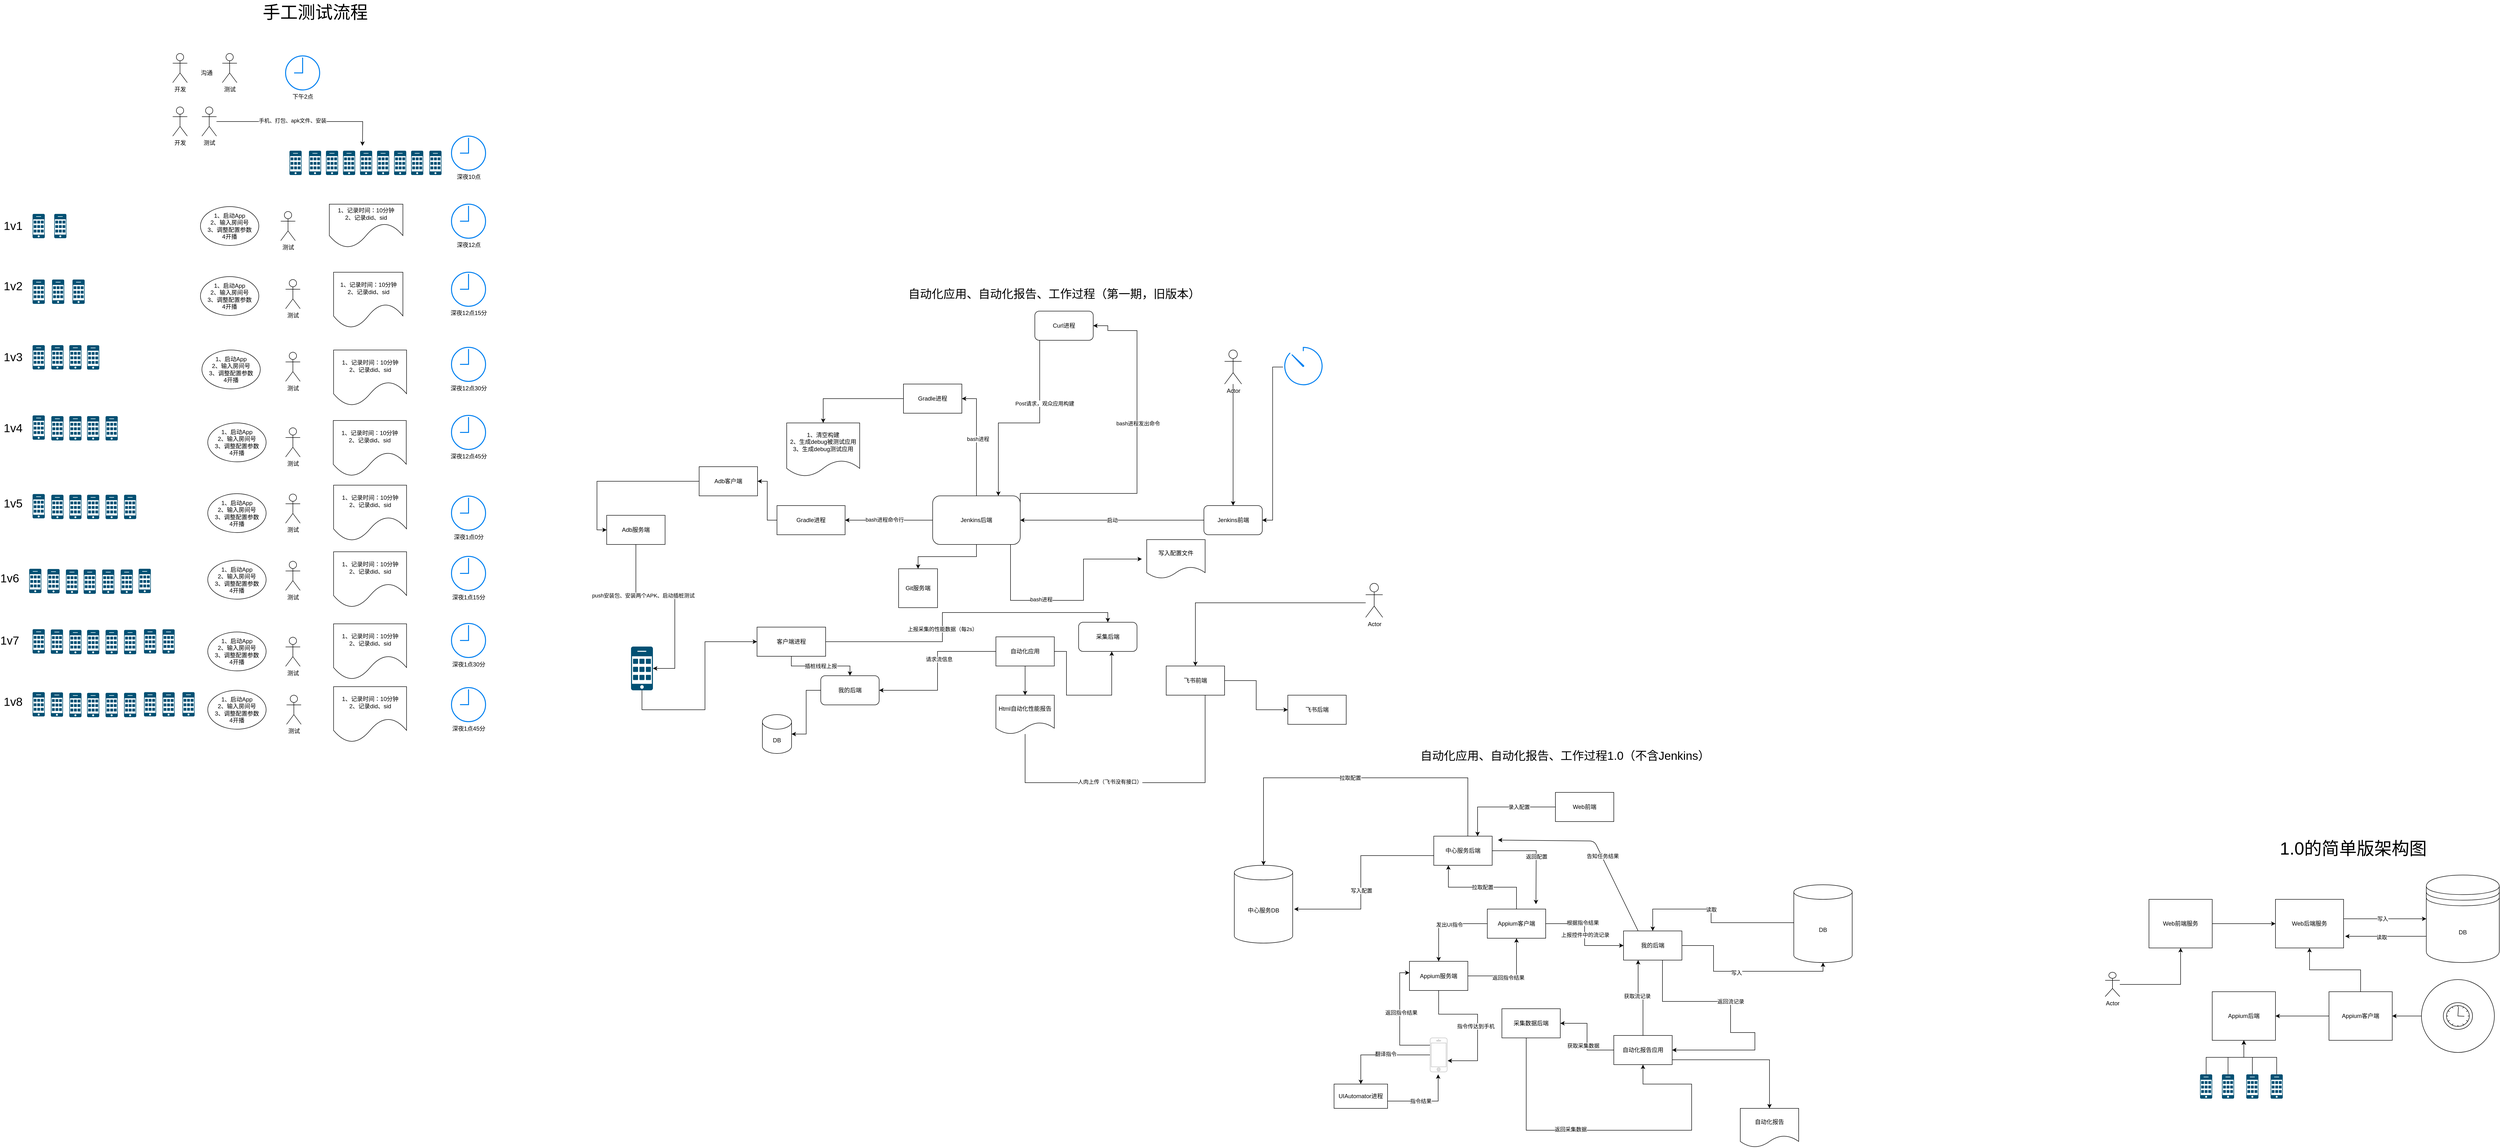 <mxfile version="13.8.3" type="github">
  <diagram id="W0PIrgdUMLI96M_QNtbx" name="Page-1">
    <mxGraphModel dx="5115" dy="2776" grid="1" gridSize="10" guides="1" tooltips="1" connect="1" arrows="1" fold="1" page="1" pageScale="1" pageWidth="827" pageHeight="1169" math="0" shadow="0">
      <root>
        <mxCell id="0" />
        <mxCell id="1" parent="0" />
        <mxCell id="cEMwxvn-d5G1xKP16MCN-55" style="edgeStyle=orthogonalEdgeStyle;rounded=0;orthogonalLoop=1;jettySize=auto;html=1;entryX=0;entryY=0.5;entryDx=0;entryDy=0;" parent="1" source="cEMwxvn-d5G1xKP16MCN-1" target="cEMwxvn-d5G1xKP16MCN-2" edge="1">
          <mxGeometry relative="1" as="geometry" />
        </mxCell>
        <mxCell id="cEMwxvn-d5G1xKP16MCN-1" value="Web前端服务" style="rounded=0;whiteSpace=wrap;html=1;" parent="1" vertex="1">
          <mxGeometry x="380" y="80" width="130" height="100" as="geometry" />
        </mxCell>
        <mxCell id="cEMwxvn-d5G1xKP16MCN-2" value="Web后端服务" style="rounded=0;whiteSpace=wrap;html=1;" parent="1" vertex="1">
          <mxGeometry x="640" y="80" width="140" height="100" as="geometry" />
        </mxCell>
        <mxCell id="cEMwxvn-d5G1xKP16MCN-3" value="DB" style="shape=datastore;whiteSpace=wrap;html=1;" parent="1" vertex="1">
          <mxGeometry x="950" y="30" width="150" height="180" as="geometry" />
        </mxCell>
        <mxCell id="cEMwxvn-d5G1xKP16MCN-15" value="Appium后端" style="rounded=0;whiteSpace=wrap;html=1;" parent="1" vertex="1">
          <mxGeometry x="510" y="270" width="130" height="100" as="geometry" />
        </mxCell>
        <mxCell id="cEMwxvn-d5G1xKP16MCN-53" value="" style="edgeStyle=orthogonalEdgeStyle;rounded=0;orthogonalLoop=1;jettySize=auto;html=1;" parent="1" source="cEMwxvn-d5G1xKP16MCN-16" target="cEMwxvn-d5G1xKP16MCN-15" edge="1">
          <mxGeometry relative="1" as="geometry" />
        </mxCell>
        <mxCell id="cEMwxvn-d5G1xKP16MCN-54" value="" style="edgeStyle=orthogonalEdgeStyle;rounded=0;orthogonalLoop=1;jettySize=auto;html=1;" parent="1" source="cEMwxvn-d5G1xKP16MCN-16" target="cEMwxvn-d5G1xKP16MCN-2" edge="1">
          <mxGeometry relative="1" as="geometry" />
        </mxCell>
        <mxCell id="cEMwxvn-d5G1xKP16MCN-16" value="Appium客户端" style="rounded=0;whiteSpace=wrap;html=1;" parent="1" vertex="1">
          <mxGeometry x="750" y="270" width="130" height="100" as="geometry" />
        </mxCell>
        <mxCell id="cEMwxvn-d5G1xKP16MCN-51" value="" style="edgeStyle=orthogonalEdgeStyle;rounded=0;orthogonalLoop=1;jettySize=auto;html=1;" parent="1" source="cEMwxvn-d5G1xKP16MCN-18" target="cEMwxvn-d5G1xKP16MCN-15" edge="1">
          <mxGeometry relative="1" as="geometry" />
        </mxCell>
        <mxCell id="cEMwxvn-d5G1xKP16MCN-18" value="" style="points=[[0.015,0.015,0],[0.985,0.015,0],[0.985,0.985,0],[0.015,0.985,0],[0.25,0,0],[0.5,0,0],[0.75,0,0],[1,0.25,0],[1,0.5,0],[1,0.75,0],[0.75,1,0],[0.5,1,0],[0.25,1,0],[0,0.75,0],[0,0.5,0],[0,0.25,0]];verticalLabelPosition=bottom;html=1;verticalAlign=top;aspect=fixed;align=center;pointerEvents=1;shape=mxgraph.cisco19.cell_phone;fillColor=#005073;strokeColor=none;" parent="1" vertex="1">
          <mxGeometry x="485" y="440" width="25" height="50" as="geometry" />
        </mxCell>
        <mxCell id="cEMwxvn-d5G1xKP16MCN-48" value="" style="edgeStyle=orthogonalEdgeStyle;rounded=0;orthogonalLoop=1;jettySize=auto;html=1;" parent="1" source="cEMwxvn-d5G1xKP16MCN-19" target="cEMwxvn-d5G1xKP16MCN-15" edge="1">
          <mxGeometry relative="1" as="geometry" />
        </mxCell>
        <mxCell id="cEMwxvn-d5G1xKP16MCN-19" value="" style="points=[[0.015,0.015,0],[0.985,0.015,0],[0.985,0.985,0],[0.015,0.985,0],[0.25,0,0],[0.5,0,0],[0.75,0,0],[1,0.25,0],[1,0.5,0],[1,0.75,0],[0.75,1,0],[0.5,1,0],[0.25,1,0],[0,0.75,0],[0,0.5,0],[0,0.25,0]];verticalLabelPosition=bottom;html=1;verticalAlign=top;aspect=fixed;align=center;pointerEvents=1;shape=mxgraph.cisco19.cell_phone;fillColor=#005073;strokeColor=none;" parent="1" vertex="1">
          <mxGeometry x="530" y="440" width="25" height="50" as="geometry" />
        </mxCell>
        <mxCell id="cEMwxvn-d5G1xKP16MCN-47" value="" style="edgeStyle=orthogonalEdgeStyle;rounded=0;orthogonalLoop=1;jettySize=auto;html=1;" parent="1" source="cEMwxvn-d5G1xKP16MCN-20" target="cEMwxvn-d5G1xKP16MCN-15" edge="1">
          <mxGeometry relative="1" as="geometry" />
        </mxCell>
        <mxCell id="cEMwxvn-d5G1xKP16MCN-20" value="" style="points=[[0.015,0.015,0],[0.985,0.015,0],[0.985,0.985,0],[0.015,0.985,0],[0.25,0,0],[0.5,0,0],[0.75,0,0],[1,0.25,0],[1,0.5,0],[1,0.75,0],[0.75,1,0],[0.5,1,0],[0.25,1,0],[0,0.75,0],[0,0.5,0],[0,0.25,0]];verticalLabelPosition=bottom;html=1;verticalAlign=top;aspect=fixed;align=center;pointerEvents=1;shape=mxgraph.cisco19.cell_phone;fillColor=#005073;strokeColor=none;" parent="1" vertex="1">
          <mxGeometry x="580" y="440" width="25" height="50" as="geometry" />
        </mxCell>
        <mxCell id="cEMwxvn-d5G1xKP16MCN-49" value="" style="edgeStyle=orthogonalEdgeStyle;rounded=0;orthogonalLoop=1;jettySize=auto;html=1;" parent="1" source="cEMwxvn-d5G1xKP16MCN-21" target="cEMwxvn-d5G1xKP16MCN-15" edge="1">
          <mxGeometry relative="1" as="geometry" />
        </mxCell>
        <mxCell id="cEMwxvn-d5G1xKP16MCN-21" value="" style="points=[[0.015,0.015,0],[0.985,0.015,0],[0.985,0.985,0],[0.015,0.985,0],[0.25,0,0],[0.5,0,0],[0.75,0,0],[1,0.25,0],[1,0.5,0],[1,0.75,0],[0.75,1,0],[0.5,1,0],[0.25,1,0],[0,0.75,0],[0,0.5,0],[0,0.25,0]];verticalLabelPosition=bottom;html=1;verticalAlign=top;aspect=fixed;align=center;pointerEvents=1;shape=mxgraph.cisco19.cell_phone;fillColor=#005073;strokeColor=none;" parent="1" vertex="1">
          <mxGeometry x="630" y="440" width="25" height="50" as="geometry" />
        </mxCell>
        <mxCell id="cEMwxvn-d5G1xKP16MCN-24" style="edgeStyle=orthogonalEdgeStyle;rounded=0;orthogonalLoop=1;jettySize=auto;html=1;entryX=0.5;entryY=1;entryDx=0;entryDy=0;" parent="1" source="cEMwxvn-d5G1xKP16MCN-23" target="cEMwxvn-d5G1xKP16MCN-1" edge="1">
          <mxGeometry relative="1" as="geometry" />
        </mxCell>
        <mxCell id="cEMwxvn-d5G1xKP16MCN-23" value="Actor" style="shape=umlActor;verticalLabelPosition=bottom;verticalAlign=top;html=1;outlineConnect=0;" parent="1" vertex="1">
          <mxGeometry x="290" y="230" width="30" height="50" as="geometry" />
        </mxCell>
        <mxCell id="cEMwxvn-d5G1xKP16MCN-57" style="edgeStyle=orthogonalEdgeStyle;rounded=0;orthogonalLoop=1;jettySize=auto;html=1;entryX=0;entryY=0.5;entryDx=0;entryDy=0;" parent="1" edge="1">
          <mxGeometry relative="1" as="geometry">
            <mxPoint x="780" y="120" as="sourcePoint" />
            <mxPoint x="950" y="120" as="targetPoint" />
          </mxGeometry>
        </mxCell>
        <mxCell id="cEMwxvn-d5G1xKP16MCN-58" value="写入" style="edgeLabel;html=1;align=center;verticalAlign=middle;resizable=0;points=[];" parent="cEMwxvn-d5G1xKP16MCN-57" vertex="1" connectable="0">
          <mxGeometry x="-0.067" relative="1" as="geometry">
            <mxPoint as="offset" />
          </mxGeometry>
        </mxCell>
        <mxCell id="cEMwxvn-d5G1xKP16MCN-59" style="edgeStyle=orthogonalEdgeStyle;rounded=0;orthogonalLoop=1;jettySize=auto;html=1;exitX=0;exitY=0.7;exitDx=0;exitDy=0;entryX=1.023;entryY=0.86;entryDx=0;entryDy=0;entryPerimeter=0;" parent="1" edge="1">
          <mxGeometry relative="1" as="geometry">
            <mxPoint x="950" y="156" as="sourcePoint" />
            <mxPoint x="783.22" y="156" as="targetPoint" />
          </mxGeometry>
        </mxCell>
        <mxCell id="cEMwxvn-d5G1xKP16MCN-60" value="读取" style="edgeLabel;html=1;align=center;verticalAlign=middle;resizable=0;points=[];" parent="cEMwxvn-d5G1xKP16MCN-59" vertex="1" connectable="0">
          <mxGeometry x="0.111" y="2" relative="1" as="geometry">
            <mxPoint as="offset" />
          </mxGeometry>
        </mxCell>
        <mxCell id="cEMwxvn-d5G1xKP16MCN-66" value="" style="edgeStyle=orthogonalEdgeStyle;rounded=0;orthogonalLoop=1;jettySize=auto;html=1;" parent="1" source="cEMwxvn-d5G1xKP16MCN-65" target="cEMwxvn-d5G1xKP16MCN-16" edge="1">
          <mxGeometry relative="1" as="geometry" />
        </mxCell>
        <mxCell id="cEMwxvn-d5G1xKP16MCN-65" value="" style="ellipse;whiteSpace=wrap;html=1;aspect=fixed;" parent="1" vertex="1">
          <mxGeometry x="940" y="245" width="150" height="150" as="geometry" />
        </mxCell>
        <mxCell id="cEMwxvn-d5G1xKP16MCN-61" value="" style="shape=mxgraph.bpmn.shape;html=1;verticalLabelPosition=bottom;labelBackgroundColor=#ffffff;verticalAlign=top;align=center;perimeter=ellipsePerimeter;outlineConnect=0;outline=standard;symbol=timer;" parent="1" vertex="1">
          <mxGeometry x="985" y="292.5" width="60" height="55" as="geometry" />
        </mxCell>
        <mxCell id="bGqVBYWvXgwGC4I8pHL_-1" style="edgeStyle=orthogonalEdgeStyle;rounded=0;orthogonalLoop=1;jettySize=auto;html=1;entryX=0;entryY=0.5;entryDx=0;entryDy=0;" parent="1" source="bGqVBYWvXgwGC4I8pHL_-7" target="bGqVBYWvXgwGC4I8pHL_-12" edge="1">
          <mxGeometry relative="1" as="geometry" />
        </mxCell>
        <mxCell id="bGqVBYWvXgwGC4I8pHL_-2" value="上报控件中的流记录" style="edgeLabel;html=1;align=center;verticalAlign=middle;resizable=0;points=[];" parent="bGqVBYWvXgwGC4I8pHL_-1" vertex="1" connectable="0">
          <mxGeometry y="1" relative="1" as="geometry">
            <mxPoint as="offset" />
          </mxGeometry>
        </mxCell>
        <mxCell id="bGqVBYWvXgwGC4I8pHL_-3" value="根据指令结果" style="edgeLabel;html=1;align=center;verticalAlign=middle;resizable=0;points=[];" parent="bGqVBYWvXgwGC4I8pHL_-1" vertex="1" connectable="0">
          <mxGeometry x="-0.259" y="2" relative="1" as="geometry">
            <mxPoint as="offset" />
          </mxGeometry>
        </mxCell>
        <mxCell id="bGqVBYWvXgwGC4I8pHL_-4" style="edgeStyle=orthogonalEdgeStyle;rounded=0;orthogonalLoop=1;jettySize=auto;html=1;" parent="1" source="bGqVBYWvXgwGC4I8pHL_-7" target="bGqVBYWvXgwGC4I8pHL_-28" edge="1">
          <mxGeometry relative="1" as="geometry" />
        </mxCell>
        <mxCell id="bGqVBYWvXgwGC4I8pHL_-5" value="发出UI指令" style="edgeLabel;html=1;align=center;verticalAlign=middle;resizable=0;points=[];" parent="bGqVBYWvXgwGC4I8pHL_-4" vertex="1" connectable="0">
          <mxGeometry x="-0.121" y="2" relative="1" as="geometry">
            <mxPoint as="offset" />
          </mxGeometry>
        </mxCell>
        <mxCell id="bGqVBYWvXgwGC4I8pHL_-6" value="拉取配置" style="edgeStyle=orthogonalEdgeStyle;rounded=0;orthogonalLoop=1;jettySize=auto;html=1;entryX=0.25;entryY=1;entryDx=0;entryDy=0;" parent="1" source="bGqVBYWvXgwGC4I8pHL_-7" target="bGqVBYWvXgwGC4I8pHL_-32" edge="1">
          <mxGeometry relative="1" as="geometry" />
        </mxCell>
        <mxCell id="bGqVBYWvXgwGC4I8pHL_-7" value="Appium客户端" style="rounded=0;whiteSpace=wrap;html=1;" parent="1" vertex="1">
          <mxGeometry x="-980" y="100" width="120" height="60" as="geometry" />
        </mxCell>
        <mxCell id="bGqVBYWvXgwGC4I8pHL_-8" style="edgeStyle=orthogonalEdgeStyle;rounded=0;orthogonalLoop=1;jettySize=auto;html=1;" parent="1" source="bGqVBYWvXgwGC4I8pHL_-12" target="bGqVBYWvXgwGC4I8pHL_-23" edge="1">
          <mxGeometry relative="1" as="geometry">
            <Array as="points">
              <mxPoint x="-515" y="175" />
              <mxPoint x="-515" y="228" />
            </Array>
          </mxGeometry>
        </mxCell>
        <mxCell id="bGqVBYWvXgwGC4I8pHL_-9" value="写入" style="edgeLabel;html=1;align=center;verticalAlign=middle;resizable=0;points=[];" parent="bGqVBYWvXgwGC4I8pHL_-8" vertex="1" connectable="0">
          <mxGeometry x="-0.089" y="-3" relative="1" as="geometry">
            <mxPoint as="offset" />
          </mxGeometry>
        </mxCell>
        <mxCell id="bGqVBYWvXgwGC4I8pHL_-10" style="edgeStyle=orthogonalEdgeStyle;rounded=0;orthogonalLoop=1;jettySize=auto;html=1;entryX=1;entryY=0.5;entryDx=0;entryDy=0;" parent="1" source="bGqVBYWvXgwGC4I8pHL_-12" target="bGqVBYWvXgwGC4I8pHL_-17" edge="1">
          <mxGeometry relative="1" as="geometry">
            <Array as="points">
              <mxPoint x="-620" y="290" />
              <mxPoint x="-480" y="290" />
              <mxPoint x="-480" y="354" />
              <mxPoint x="-430" y="354" />
              <mxPoint x="-430" y="390" />
            </Array>
          </mxGeometry>
        </mxCell>
        <mxCell id="bGqVBYWvXgwGC4I8pHL_-11" value="返回流记录" style="edgeLabel;html=1;align=center;verticalAlign=middle;resizable=0;points=[];" parent="bGqVBYWvXgwGC4I8pHL_-10" vertex="1" connectable="0">
          <mxGeometry x="0.021" relative="1" as="geometry">
            <mxPoint y="-53" as="offset" />
          </mxGeometry>
        </mxCell>
        <mxCell id="bGqVBYWvXgwGC4I8pHL_-12" value="我的后端" style="rounded=0;whiteSpace=wrap;html=1;" parent="1" vertex="1">
          <mxGeometry x="-700" y="145" width="120" height="60" as="geometry" />
        </mxCell>
        <mxCell id="bGqVBYWvXgwGC4I8pHL_-13" style="edgeStyle=orthogonalEdgeStyle;rounded=0;orthogonalLoop=1;jettySize=auto;html=1;entryX=0.25;entryY=1;entryDx=0;entryDy=0;" parent="1" source="bGqVBYWvXgwGC4I8pHL_-17" target="bGqVBYWvXgwGC4I8pHL_-12" edge="1">
          <mxGeometry relative="1" as="geometry">
            <mxPoint x="-600" y="210" as="targetPoint" />
          </mxGeometry>
        </mxCell>
        <mxCell id="bGqVBYWvXgwGC4I8pHL_-14" value="获取流记录" style="edgeLabel;html=1;align=center;verticalAlign=middle;resizable=0;points=[];" parent="bGqVBYWvXgwGC4I8pHL_-13" vertex="1" connectable="0">
          <mxGeometry x="0.109" y="2" relative="1" as="geometry">
            <mxPoint as="offset" />
          </mxGeometry>
        </mxCell>
        <mxCell id="bGqVBYWvXgwGC4I8pHL_-15" style="edgeStyle=orthogonalEdgeStyle;rounded=0;orthogonalLoop=1;jettySize=auto;html=1;entryX=1;entryY=0.5;entryDx=0;entryDy=0;" parent="1" source="bGqVBYWvXgwGC4I8pHL_-17" target="bGqVBYWvXgwGC4I8pHL_-20" edge="1">
          <mxGeometry relative="1" as="geometry" />
        </mxCell>
        <mxCell id="bGqVBYWvXgwGC4I8pHL_-16" value="获取采集数据" style="edgeLabel;html=1;align=center;verticalAlign=middle;resizable=0;points=[];" parent="bGqVBYWvXgwGC4I8pHL_-15" vertex="1" connectable="0">
          <mxGeometry x="-0.183" y="-3" relative="1" as="geometry">
            <mxPoint x="-11" y="3" as="offset" />
          </mxGeometry>
        </mxCell>
        <mxCell id="bGqVBYWvXgwGC4I8pHL_-133" style="edgeStyle=orthogonalEdgeStyle;rounded=0;orthogonalLoop=1;jettySize=auto;html=1;" parent="1" source="bGqVBYWvXgwGC4I8pHL_-17" edge="1">
          <mxGeometry relative="1" as="geometry">
            <mxPoint x="-400" y="510" as="targetPoint" />
            <Array as="points">
              <mxPoint x="-400" y="410" />
            </Array>
          </mxGeometry>
        </mxCell>
        <mxCell id="bGqVBYWvXgwGC4I8pHL_-17" value="自动化报告应用" style="rounded=0;whiteSpace=wrap;html=1;" parent="1" vertex="1">
          <mxGeometry x="-720" y="360" width="120" height="60" as="geometry" />
        </mxCell>
        <mxCell id="bGqVBYWvXgwGC4I8pHL_-18" style="edgeStyle=orthogonalEdgeStyle;rounded=0;orthogonalLoop=1;jettySize=auto;html=1;entryX=0.5;entryY=1;entryDx=0;entryDy=0;" parent="1" source="bGqVBYWvXgwGC4I8pHL_-20" target="bGqVBYWvXgwGC4I8pHL_-17" edge="1">
          <mxGeometry relative="1" as="geometry">
            <Array as="points">
              <mxPoint x="-900" y="555" />
              <mxPoint x="-560" y="555" />
              <mxPoint x="-560" y="460" />
              <mxPoint x="-660" y="460" />
            </Array>
          </mxGeometry>
        </mxCell>
        <mxCell id="bGqVBYWvXgwGC4I8pHL_-19" value="返回采集数据" style="edgeLabel;html=1;align=center;verticalAlign=middle;resizable=0;points=[];" parent="bGqVBYWvXgwGC4I8pHL_-18" vertex="1" connectable="0">
          <mxGeometry x="-0.508" y="91" relative="1" as="geometry">
            <mxPoint as="offset" />
          </mxGeometry>
        </mxCell>
        <mxCell id="bGqVBYWvXgwGC4I8pHL_-20" value="采集数据后端" style="rounded=0;whiteSpace=wrap;html=1;" parent="1" vertex="1">
          <mxGeometry x="-950" y="305" width="120" height="60" as="geometry" />
        </mxCell>
        <mxCell id="bGqVBYWvXgwGC4I8pHL_-21" style="edgeStyle=orthogonalEdgeStyle;rounded=0;orthogonalLoop=1;jettySize=auto;html=1;entryX=0.5;entryY=0;entryDx=0;entryDy=0;" parent="1" source="bGqVBYWvXgwGC4I8pHL_-23" target="bGqVBYWvXgwGC4I8pHL_-12" edge="1">
          <mxGeometry relative="1" as="geometry">
            <mxPoint x="-420" y="90" as="targetPoint" />
            <Array as="points">
              <mxPoint x="-520" y="128" />
              <mxPoint x="-520" y="100" />
              <mxPoint x="-640" y="100" />
            </Array>
          </mxGeometry>
        </mxCell>
        <mxCell id="bGqVBYWvXgwGC4I8pHL_-22" value="读取" style="edgeLabel;html=1;align=center;verticalAlign=middle;resizable=0;points=[];" parent="bGqVBYWvXgwGC4I8pHL_-21" vertex="1" connectable="0">
          <mxGeometry x="0.089" relative="1" as="geometry">
            <mxPoint as="offset" />
          </mxGeometry>
        </mxCell>
        <mxCell id="bGqVBYWvXgwGC4I8pHL_-23" value="DB" style="shape=cylinder3;whiteSpace=wrap;html=1;boundedLbl=1;backgroundOutline=1;size=15;" parent="1" vertex="1">
          <mxGeometry x="-350" y="50" width="120" height="160" as="geometry" />
        </mxCell>
        <mxCell id="bGqVBYWvXgwGC4I8pHL_-24" style="edgeStyle=orthogonalEdgeStyle;rounded=0;orthogonalLoop=1;jettySize=auto;html=1;entryX=1.029;entryY=0.671;entryDx=0;entryDy=0;entryPerimeter=0;" parent="1" source="bGqVBYWvXgwGC4I8pHL_-28" target="bGqVBYWvXgwGC4I8pHL_-31" edge="1">
          <mxGeometry relative="1" as="geometry" />
        </mxCell>
        <mxCell id="bGqVBYWvXgwGC4I8pHL_-25" value="指令传达到手机" style="edgeLabel;html=1;align=center;verticalAlign=middle;resizable=0;points=[];" parent="bGqVBYWvXgwGC4I8pHL_-24" vertex="1" connectable="0">
          <mxGeometry x="0.064" y="-4" relative="1" as="geometry">
            <mxPoint y="1" as="offset" />
          </mxGeometry>
        </mxCell>
        <mxCell id="bGqVBYWvXgwGC4I8pHL_-26" style="edgeStyle=orthogonalEdgeStyle;rounded=0;orthogonalLoop=1;jettySize=auto;html=1;" parent="1" source="bGqVBYWvXgwGC4I8pHL_-28" target="bGqVBYWvXgwGC4I8pHL_-7" edge="1">
          <mxGeometry relative="1" as="geometry" />
        </mxCell>
        <mxCell id="bGqVBYWvXgwGC4I8pHL_-27" value="返回指令结果" style="edgeLabel;html=1;align=center;verticalAlign=middle;resizable=0;points=[];" parent="bGqVBYWvXgwGC4I8pHL_-26" vertex="1" connectable="0">
          <mxGeometry x="-0.065" y="-2" relative="1" as="geometry">
            <mxPoint y="1" as="offset" />
          </mxGeometry>
        </mxCell>
        <mxCell id="bGqVBYWvXgwGC4I8pHL_-28" value="Appium服务端" style="rounded=0;whiteSpace=wrap;html=1;" parent="1" vertex="1">
          <mxGeometry x="-1140" y="207.5" width="120" height="60" as="geometry" />
        </mxCell>
        <mxCell id="bGqVBYWvXgwGC4I8pHL_-29" style="edgeStyle=orthogonalEdgeStyle;rounded=0;orthogonalLoop=1;jettySize=auto;html=1;entryX=0;entryY=0.392;entryDx=0;entryDy=0;entryPerimeter=0;" parent="1" source="bGqVBYWvXgwGC4I8pHL_-31" target="bGqVBYWvXgwGC4I8pHL_-28" edge="1">
          <mxGeometry relative="1" as="geometry">
            <mxPoint x="-1210" y="370" as="targetPoint" />
            <Array as="points">
              <mxPoint x="-1160" y="380" />
              <mxPoint x="-1160" y="231" />
            </Array>
          </mxGeometry>
        </mxCell>
        <mxCell id="bGqVBYWvXgwGC4I8pHL_-30" value="返回指令结果" style="edgeLabel;html=1;align=center;verticalAlign=middle;resizable=0;points=[];" parent="bGqVBYWvXgwGC4I8pHL_-29" vertex="1" connectable="0">
          <mxGeometry x="0.12" y="-3" relative="1" as="geometry">
            <mxPoint as="offset" />
          </mxGeometry>
        </mxCell>
        <mxCell id="bGqVBYWvXgwGC4I8pHL_-136" style="edgeStyle=orthogonalEdgeStyle;rounded=0;orthogonalLoop=1;jettySize=auto;html=1;entryX=0.5;entryY=0;entryDx=0;entryDy=0;" parent="1" source="bGqVBYWvXgwGC4I8pHL_-31" target="bGqVBYWvXgwGC4I8pHL_-135" edge="1">
          <mxGeometry relative="1" as="geometry" />
        </mxCell>
        <mxCell id="bGqVBYWvXgwGC4I8pHL_-138" value="翻译指令" style="edgeLabel;html=1;align=center;verticalAlign=middle;resizable=0;points=[];" parent="bGqVBYWvXgwGC4I8pHL_-136" vertex="1" connectable="0">
          <mxGeometry x="-0.085" y="-2" relative="1" as="geometry">
            <mxPoint x="1" as="offset" />
          </mxGeometry>
        </mxCell>
        <mxCell id="bGqVBYWvXgwGC4I8pHL_-31" value="" style="html=1;verticalLabelPosition=bottom;labelBackgroundColor=#ffffff;verticalAlign=top;shadow=0;dashed=0;strokeWidth=1;shape=mxgraph.ios7.misc.iphone;strokeColor=#c0c0c0;" parent="1" vertex="1">
          <mxGeometry x="-1097.5" y="365" width="35" height="70" as="geometry" />
        </mxCell>
        <mxCell id="bGqVBYWvXgwGC4I8pHL_-38" style="edgeStyle=orthogonalEdgeStyle;rounded=0;orthogonalLoop=1;jettySize=auto;html=1;entryX=1.025;entryY=0.563;entryDx=0;entryDy=0;entryPerimeter=0;" parent="1" source="bGqVBYWvXgwGC4I8pHL_-32" target="bGqVBYWvXgwGC4I8pHL_-37" edge="1">
          <mxGeometry relative="1" as="geometry">
            <Array as="points">
              <mxPoint x="-1240" y="-10" />
              <mxPoint x="-1240" y="100" />
            </Array>
          </mxGeometry>
        </mxCell>
        <mxCell id="bGqVBYWvXgwGC4I8pHL_-39" value="写入配置" style="edgeLabel;html=1;align=center;verticalAlign=middle;resizable=0;points=[];" parent="bGqVBYWvXgwGC4I8pHL_-38" vertex="1" connectable="0">
          <mxGeometry x="0.116" relative="1" as="geometry">
            <mxPoint x="1" y="-0.1" as="offset" />
          </mxGeometry>
        </mxCell>
        <mxCell id="bGqVBYWvXgwGC4I8pHL_-41" style="edgeStyle=orthogonalEdgeStyle;rounded=0;orthogonalLoop=1;jettySize=auto;html=1;entryX=0.5;entryY=0;entryDx=0;entryDy=0;entryPerimeter=0;" parent="1" source="bGqVBYWvXgwGC4I8pHL_-32" target="bGqVBYWvXgwGC4I8pHL_-37" edge="1">
          <mxGeometry relative="1" as="geometry">
            <Array as="points">
              <mxPoint x="-1020" y="-170" />
              <mxPoint x="-1440" y="-170" />
            </Array>
          </mxGeometry>
        </mxCell>
        <mxCell id="bGqVBYWvXgwGC4I8pHL_-42" value="拉取配置" style="edgeLabel;html=1;align=center;verticalAlign=middle;resizable=0;points=[];" parent="bGqVBYWvXgwGC4I8pHL_-41" vertex="1" connectable="0">
          <mxGeometry x="0.006" relative="1" as="geometry">
            <mxPoint as="offset" />
          </mxGeometry>
        </mxCell>
        <mxCell id="bGqVBYWvXgwGC4I8pHL_-47" style="edgeStyle=orthogonalEdgeStyle;rounded=0;orthogonalLoop=1;jettySize=auto;html=1;" parent="1" source="bGqVBYWvXgwGC4I8pHL_-32" edge="1">
          <mxGeometry relative="1" as="geometry">
            <mxPoint x="-880" y="90" as="targetPoint" />
          </mxGeometry>
        </mxCell>
        <mxCell id="bGqVBYWvXgwGC4I8pHL_-48" value="返回配置" style="edgeLabel;html=1;align=center;verticalAlign=middle;resizable=0;points=[];" parent="bGqVBYWvXgwGC4I8pHL_-47" vertex="1" connectable="0">
          <mxGeometry x="-0.158" y="-6" relative="1" as="geometry">
            <mxPoint x="6" y="6" as="offset" />
          </mxGeometry>
        </mxCell>
        <mxCell id="bGqVBYWvXgwGC4I8pHL_-32" value="中心服务后端" style="rounded=0;whiteSpace=wrap;html=1;" parent="1" vertex="1">
          <mxGeometry x="-1090" y="-50" width="120" height="60" as="geometry" />
        </mxCell>
        <mxCell id="bGqVBYWvXgwGC4I8pHL_-44" style="edgeStyle=orthogonalEdgeStyle;rounded=0;orthogonalLoop=1;jettySize=auto;html=1;entryX=0.75;entryY=0;entryDx=0;entryDy=0;" parent="1" source="bGqVBYWvXgwGC4I8pHL_-35" target="bGqVBYWvXgwGC4I8pHL_-32" edge="1">
          <mxGeometry relative="1" as="geometry" />
        </mxCell>
        <mxCell id="bGqVBYWvXgwGC4I8pHL_-46" value="录入配置" style="edgeLabel;html=1;align=center;verticalAlign=middle;resizable=0;points=[];" parent="bGqVBYWvXgwGC4I8pHL_-44" vertex="1" connectable="0">
          <mxGeometry x="-0.314" relative="1" as="geometry">
            <mxPoint as="offset" />
          </mxGeometry>
        </mxCell>
        <mxCell id="bGqVBYWvXgwGC4I8pHL_-35" value="Web前端" style="rounded=0;whiteSpace=wrap;html=1;" parent="1" vertex="1">
          <mxGeometry x="-840" y="-140" width="120" height="60" as="geometry" />
        </mxCell>
        <mxCell id="bGqVBYWvXgwGC4I8pHL_-36" value="&lt;font style=&quot;font-size: 24px&quot;&gt;自动化应用、自动化报告、工作过程1.0（不含Jenkins）&lt;/font&gt;" style="text;html=1;strokeColor=none;fillColor=none;align=center;verticalAlign=middle;whiteSpace=wrap;rounded=0;" parent="1" vertex="1">
          <mxGeometry x="-1150" y="-230" width="660" height="30" as="geometry" />
        </mxCell>
        <mxCell id="bGqVBYWvXgwGC4I8pHL_-37" value="中心服务DB" style="shape=cylinder3;whiteSpace=wrap;html=1;boundedLbl=1;backgroundOutline=1;size=15;" parent="1" vertex="1">
          <mxGeometry x="-1500" y="10" width="120" height="160" as="geometry" />
        </mxCell>
        <mxCell id="bGqVBYWvXgwGC4I8pHL_-49" value="" style="endArrow=classic;html=1;exitX=0.25;exitY=0;exitDx=0;exitDy=0;" parent="1" source="bGqVBYWvXgwGC4I8pHL_-12" edge="1">
          <mxGeometry width="50" height="50" relative="1" as="geometry">
            <mxPoint x="-690" y="140" as="sourcePoint" />
            <mxPoint x="-958" y="-42" as="targetPoint" />
            <Array as="points">
              <mxPoint x="-760" y="-40" />
            </Array>
          </mxGeometry>
        </mxCell>
        <mxCell id="bGqVBYWvXgwGC4I8pHL_-50" value="告知任务结果" style="edgeLabel;html=1;align=center;verticalAlign=middle;resizable=0;points=[];" parent="bGqVBYWvXgwGC4I8pHL_-49" vertex="1" connectable="0">
          <mxGeometry x="-0.156" y="-2" relative="1" as="geometry">
            <mxPoint as="offset" />
          </mxGeometry>
        </mxCell>
        <mxCell id="bGqVBYWvXgwGC4I8pHL_-53" value="&lt;font style=&quot;font-size: 24px&quot;&gt;自动化应用、自动化报告、工作过程（第一期，旧版本）&lt;/font&gt;" style="text;html=1;strokeColor=none;fillColor=none;align=center;verticalAlign=middle;whiteSpace=wrap;rounded=0;" parent="1" vertex="1">
          <mxGeometry x="-2240" y="-1180" width="740" height="30" as="geometry" />
        </mxCell>
        <mxCell id="bGqVBYWvXgwGC4I8pHL_-68" value="启动" style="edgeStyle=orthogonalEdgeStyle;rounded=0;orthogonalLoop=1;jettySize=auto;html=1;entryX=1;entryY=0.5;entryDx=0;entryDy=0;" parent="1" source="bGqVBYWvXgwGC4I8pHL_-57" target="bGqVBYWvXgwGC4I8pHL_-59" edge="1">
          <mxGeometry relative="1" as="geometry" />
        </mxCell>
        <mxCell id="bGqVBYWvXgwGC4I8pHL_-57" value="Jenkins前端" style="rounded=1;whiteSpace=wrap;html=1;" parent="1" vertex="1">
          <mxGeometry x="-1562.5" y="-730" width="120" height="60" as="geometry" />
        </mxCell>
        <mxCell id="bGqVBYWvXgwGC4I8pHL_-58" value="Git服务端" style="whiteSpace=wrap;html=1;aspect=fixed;" parent="1" vertex="1">
          <mxGeometry x="-2190" y="-600" width="80" height="80" as="geometry" />
        </mxCell>
        <mxCell id="bGqVBYWvXgwGC4I8pHL_-71" style="edgeStyle=orthogonalEdgeStyle;rounded=0;orthogonalLoop=1;jettySize=auto;html=1;" parent="1" source="bGqVBYWvXgwGC4I8pHL_-59" target="bGqVBYWvXgwGC4I8pHL_-58" edge="1">
          <mxGeometry relative="1" as="geometry" />
        </mxCell>
        <mxCell id="bGqVBYWvXgwGC4I8pHL_-74" style="edgeStyle=orthogonalEdgeStyle;rounded=0;orthogonalLoop=1;jettySize=auto;html=1;" parent="1" source="bGqVBYWvXgwGC4I8pHL_-59" edge="1">
          <mxGeometry relative="1" as="geometry">
            <mxPoint x="-1690" y="-620" as="targetPoint" />
            <Array as="points">
              <mxPoint x="-1960" y="-535" />
              <mxPoint x="-1810" y="-535" />
            </Array>
          </mxGeometry>
        </mxCell>
        <mxCell id="bGqVBYWvXgwGC4I8pHL_-75" value="bash进程" style="edgeLabel;html=1;align=center;verticalAlign=middle;resizable=0;points=[];" parent="bGqVBYWvXgwGC4I8pHL_-74" vertex="1" connectable="0">
          <mxGeometry x="-0.243" y="2" relative="1" as="geometry">
            <mxPoint as="offset" />
          </mxGeometry>
        </mxCell>
        <mxCell id="bGqVBYWvXgwGC4I8pHL_-81" style="edgeStyle=orthogonalEdgeStyle;rounded=0;orthogonalLoop=1;jettySize=auto;html=1;entryX=1;entryY=0.5;entryDx=0;entryDy=0;" parent="1" source="bGqVBYWvXgwGC4I8pHL_-59" target="bGqVBYWvXgwGC4I8pHL_-82" edge="1">
          <mxGeometry relative="1" as="geometry">
            <mxPoint x="-1930" y="-860" as="targetPoint" />
          </mxGeometry>
        </mxCell>
        <mxCell id="bGqVBYWvXgwGC4I8pHL_-83" value="bash进程" style="edgeLabel;html=1;align=center;verticalAlign=middle;resizable=0;points=[];" parent="bGqVBYWvXgwGC4I8pHL_-81" vertex="1" connectable="0">
          <mxGeometry x="0.016" y="-3" relative="1" as="geometry">
            <mxPoint as="offset" />
          </mxGeometry>
        </mxCell>
        <mxCell id="bGqVBYWvXgwGC4I8pHL_-86" style="edgeStyle=orthogonalEdgeStyle;rounded=0;orthogonalLoop=1;jettySize=auto;html=1;exitX=1;exitY=0.25;exitDx=0;exitDy=0;entryX=1;entryY=0.5;entryDx=0;entryDy=0;" parent="1" source="bGqVBYWvXgwGC4I8pHL_-59" target="bGqVBYWvXgwGC4I8pHL_-88" edge="1">
          <mxGeometry relative="1" as="geometry">
            <mxPoint x="-1890" y="-980" as="targetPoint" />
            <mxPoint x="-1905" y="-760" as="sourcePoint" />
            <Array as="points">
              <mxPoint x="-1940" y="-755" />
              <mxPoint x="-1700" y="-755" />
              <mxPoint x="-1700" y="-1090" />
              <mxPoint x="-1760" y="-1090" />
              <mxPoint x="-1760" y="-1100" />
            </Array>
          </mxGeometry>
        </mxCell>
        <mxCell id="bGqVBYWvXgwGC4I8pHL_-87" value="bash进程发出命令" style="edgeLabel;html=1;align=center;verticalAlign=middle;resizable=0;points=[];" parent="bGqVBYWvXgwGC4I8pHL_-86" vertex="1" connectable="0">
          <mxGeometry x="0.175" y="-2" relative="1" as="geometry">
            <mxPoint as="offset" />
          </mxGeometry>
        </mxCell>
        <mxCell id="bGqVBYWvXgwGC4I8pHL_-96" style="edgeStyle=orthogonalEdgeStyle;rounded=0;orthogonalLoop=1;jettySize=auto;html=1;" parent="1" source="bGqVBYWvXgwGC4I8pHL_-59" edge="1">
          <mxGeometry relative="1" as="geometry">
            <mxPoint x="-2300" y="-700" as="targetPoint" />
          </mxGeometry>
        </mxCell>
        <mxCell id="bGqVBYWvXgwGC4I8pHL_-98" value="bash进程命令行" style="edgeLabel;html=1;align=center;verticalAlign=middle;resizable=0;points=[];" parent="bGqVBYWvXgwGC4I8pHL_-96" vertex="1" connectable="0">
          <mxGeometry x="0.1" y="-2" relative="1" as="geometry">
            <mxPoint as="offset" />
          </mxGeometry>
        </mxCell>
        <mxCell id="bGqVBYWvXgwGC4I8pHL_-59" value="Jenkins后端" style="rounded=1;whiteSpace=wrap;html=1;" parent="1" vertex="1">
          <mxGeometry x="-2120" y="-750" width="180" height="100" as="geometry" />
        </mxCell>
        <mxCell id="bGqVBYWvXgwGC4I8pHL_-94" style="edgeStyle=orthogonalEdgeStyle;rounded=0;orthogonalLoop=1;jettySize=auto;html=1;entryX=0.5;entryY=0;entryDx=0;entryDy=0;" parent="1" source="bGqVBYWvXgwGC4I8pHL_-62" edge="1" target="bGqVBYWvXgwGC4I8pHL_-57">
          <mxGeometry relative="1" as="geometry">
            <mxPoint x="-1502.5" y="-770" as="targetPoint" />
            <Array as="points" />
          </mxGeometry>
        </mxCell>
        <mxCell id="bGqVBYWvXgwGC4I8pHL_-62" value="Actor" style="shape=umlActor;verticalLabelPosition=bottom;verticalAlign=top;html=1;outlineConnect=0;" parent="1" vertex="1">
          <mxGeometry x="-1520" y="-1050" width="35" height="70" as="geometry" />
        </mxCell>
        <mxCell id="vUtNOjfx-Yac7MQ7vpSG-1" style="edgeStyle=orthogonalEdgeStyle;rounded=0;orthogonalLoop=1;jettySize=auto;html=1;entryX=1;entryY=0.5;entryDx=0;entryDy=0;" edge="1" parent="1" source="bGqVBYWvXgwGC4I8pHL_-63" target="bGqVBYWvXgwGC4I8pHL_-57">
          <mxGeometry relative="1" as="geometry" />
        </mxCell>
        <mxCell id="bGqVBYWvXgwGC4I8pHL_-63" value="" style="html=1;verticalLabelPosition=bottom;align=center;labelBackgroundColor=#ffffff;verticalAlign=top;strokeWidth=2;strokeColor=#0080F0;shadow=0;dashed=0;shape=mxgraph.ios7.icons.gauge;" parent="1" vertex="1">
          <mxGeometry x="-1400" y="-1055.5" width="83.31" height="81" as="geometry" />
        </mxCell>
        <mxCell id="bGqVBYWvXgwGC4I8pHL_-79" value="写入配置文件" style="shape=document;whiteSpace=wrap;html=1;boundedLbl=1;" parent="1" vertex="1">
          <mxGeometry x="-1680" y="-660" width="120" height="80" as="geometry" />
        </mxCell>
        <mxCell id="bGqVBYWvXgwGC4I8pHL_-85" style="edgeStyle=orthogonalEdgeStyle;rounded=0;orthogonalLoop=1;jettySize=auto;html=1;entryX=0.5;entryY=0;entryDx=0;entryDy=0;" parent="1" source="bGqVBYWvXgwGC4I8pHL_-82" target="bGqVBYWvXgwGC4I8pHL_-84" edge="1">
          <mxGeometry relative="1" as="geometry" />
        </mxCell>
        <mxCell id="bGqVBYWvXgwGC4I8pHL_-82" value="Gradle进程" style="rounded=0;whiteSpace=wrap;html=1;" parent="1" vertex="1">
          <mxGeometry x="-2180" y="-980" width="120" height="60" as="geometry" />
        </mxCell>
        <mxCell id="bGqVBYWvXgwGC4I8pHL_-84" value="1、清空构建&lt;br&gt;2、生成debug被测试应用&lt;br&gt;3、生成debug测试应用" style="shape=document;whiteSpace=wrap;html=1;boundedLbl=1;" parent="1" vertex="1">
          <mxGeometry x="-2420" y="-900" width="150" height="110" as="geometry" />
        </mxCell>
        <mxCell id="bGqVBYWvXgwGC4I8pHL_-89" style="edgeStyle=orthogonalEdgeStyle;rounded=0;orthogonalLoop=1;jettySize=auto;html=1;entryX=0.75;entryY=0;entryDx=0;entryDy=0;" parent="1" source="bGqVBYWvXgwGC4I8pHL_-88" target="bGqVBYWvXgwGC4I8pHL_-59" edge="1">
          <mxGeometry relative="1" as="geometry">
            <mxPoint x="-1985" y="-780" as="targetPoint" />
            <Array as="points">
              <mxPoint x="-1900" y="-900" />
              <mxPoint x="-1985" y="-900" />
            </Array>
          </mxGeometry>
        </mxCell>
        <mxCell id="bGqVBYWvXgwGC4I8pHL_-90" value="Post请求，观众应用构建" style="edgeLabel;html=1;align=center;verticalAlign=middle;resizable=0;points=[];" parent="bGqVBYWvXgwGC4I8pHL_-89" vertex="1" connectable="0">
          <mxGeometry x="-0.052" y="-1" relative="1" as="geometry">
            <mxPoint x="32" y="-39" as="offset" />
          </mxGeometry>
        </mxCell>
        <mxCell id="bGqVBYWvXgwGC4I8pHL_-88" value="Curl进程" style="rounded=1;whiteSpace=wrap;html=1;" parent="1" vertex="1">
          <mxGeometry x="-1910" y="-1130" width="120" height="60" as="geometry" />
        </mxCell>
        <mxCell id="bGqVBYWvXgwGC4I8pHL_-102" style="edgeStyle=orthogonalEdgeStyle;rounded=0;orthogonalLoop=1;jettySize=auto;html=1;entryX=1;entryY=0.5;entryDx=0;entryDy=0;" parent="1" source="bGqVBYWvXgwGC4I8pHL_-97" target="bGqVBYWvXgwGC4I8pHL_-106" edge="1">
          <mxGeometry relative="1" as="geometry" />
        </mxCell>
        <mxCell id="bGqVBYWvXgwGC4I8pHL_-97" value="Gradle进程" style="rounded=0;whiteSpace=wrap;html=1;" parent="1" vertex="1">
          <mxGeometry x="-2440" y="-730" width="140" height="60" as="geometry" />
        </mxCell>
        <mxCell id="bGqVBYWvXgwGC4I8pHL_-103" style="edgeStyle=orthogonalEdgeStyle;rounded=0;orthogonalLoop=1;jettySize=auto;html=1;entryX=1;entryY=0.5;entryDx=0;entryDy=0;entryPerimeter=0;" parent="1" source="bGqVBYWvXgwGC4I8pHL_-100" target="bGqVBYWvXgwGC4I8pHL_-101" edge="1">
          <mxGeometry relative="1" as="geometry">
            <mxPoint x="-2580" y="-560" as="targetPoint" />
          </mxGeometry>
        </mxCell>
        <mxCell id="bGqVBYWvXgwGC4I8pHL_-104" value="push安装包、安装两个APK、启动插桩测试" style="edgeLabel;html=1;align=center;verticalAlign=middle;resizable=0;points=[];" parent="bGqVBYWvXgwGC4I8pHL_-103" vertex="1" connectable="0">
          <mxGeometry x="-0.127" relative="1" as="geometry">
            <mxPoint x="-46.5" as="offset" />
          </mxGeometry>
        </mxCell>
        <mxCell id="bGqVBYWvXgwGC4I8pHL_-100" value="Adb服务端" style="rounded=0;whiteSpace=wrap;html=1;" parent="1" vertex="1">
          <mxGeometry x="-2790" y="-710" width="120" height="60" as="geometry" />
        </mxCell>
        <mxCell id="bGqVBYWvXgwGC4I8pHL_-110" style="edgeStyle=orthogonalEdgeStyle;rounded=0;orthogonalLoop=1;jettySize=auto;html=1;entryX=0;entryY=0.5;entryDx=0;entryDy=0;exitX=0.5;exitY=1;exitDx=0;exitDy=0;exitPerimeter=0;" parent="1" source="bGqVBYWvXgwGC4I8pHL_-101" target="bGqVBYWvXgwGC4I8pHL_-111" edge="1">
          <mxGeometry relative="1" as="geometry">
            <mxPoint x="-2420" y="-340" as="targetPoint" />
            <mxPoint x="-2717" y="-330" as="sourcePoint" />
            <Array as="points">
              <mxPoint x="-2717" y="-310" />
              <mxPoint x="-2588" y="-310" />
              <mxPoint x="-2588" y="-450" />
            </Array>
          </mxGeometry>
        </mxCell>
        <mxCell id="bGqVBYWvXgwGC4I8pHL_-101" value="" style="points=[[0.015,0.015,0],[0.985,0.015,0],[0.985,0.985,0],[0.015,0.985,0],[0.25,0,0],[0.5,0,0],[0.75,0,0],[1,0.25,0],[1,0.5,0],[1,0.75,0],[0.75,1,0],[0.5,1,0],[0.25,1,0],[0,0.75,0],[0,0.5,0],[0,0.25,0]];verticalLabelPosition=bottom;html=1;verticalAlign=top;aspect=fixed;align=center;pointerEvents=1;shape=mxgraph.cisco19.cell_phone;fillColor=#005073;strokeColor=none;" parent="1" vertex="1">
          <mxGeometry x="-2740" y="-440" width="45" height="90" as="geometry" />
        </mxCell>
        <mxCell id="bGqVBYWvXgwGC4I8pHL_-107" style="edgeStyle=orthogonalEdgeStyle;rounded=0;orthogonalLoop=1;jettySize=auto;html=1;entryX=0;entryY=0.5;entryDx=0;entryDy=0;" parent="1" source="bGqVBYWvXgwGC4I8pHL_-106" target="bGqVBYWvXgwGC4I8pHL_-100" edge="1">
          <mxGeometry relative="1" as="geometry">
            <mxPoint x="-2640" y="-740" as="targetPoint" />
          </mxGeometry>
        </mxCell>
        <mxCell id="bGqVBYWvXgwGC4I8pHL_-106" value="Adb客户端" style="rounded=0;whiteSpace=wrap;html=1;" parent="1" vertex="1">
          <mxGeometry x="-2600" y="-810" width="120" height="60" as="geometry" />
        </mxCell>
        <mxCell id="bGqVBYWvXgwGC4I8pHL_-113" value="插桩线程上报" style="edgeStyle=orthogonalEdgeStyle;rounded=0;orthogonalLoop=1;jettySize=auto;html=1;" parent="1" source="bGqVBYWvXgwGC4I8pHL_-111" target="bGqVBYWvXgwGC4I8pHL_-112" edge="1">
          <mxGeometry relative="1" as="geometry" />
        </mxCell>
        <mxCell id="bGqVBYWvXgwGC4I8pHL_-124" style="edgeStyle=orthogonalEdgeStyle;rounded=0;orthogonalLoop=1;jettySize=auto;html=1;entryX=0.5;entryY=0;entryDx=0;entryDy=0;" parent="1" source="bGqVBYWvXgwGC4I8pHL_-111" target="bGqVBYWvXgwGC4I8pHL_-116" edge="1">
          <mxGeometry relative="1" as="geometry">
            <Array as="points">
              <mxPoint x="-2100" y="-450" />
              <mxPoint x="-2100" y="-510" />
              <mxPoint x="-1760" y="-510" />
            </Array>
          </mxGeometry>
        </mxCell>
        <mxCell id="bGqVBYWvXgwGC4I8pHL_-125" value="上报采集的性能数据（每2s）" style="edgeLabel;html=1;align=center;verticalAlign=middle;resizable=0;points=[];" parent="bGqVBYWvXgwGC4I8pHL_-124" vertex="1" connectable="0">
          <mxGeometry x="-0.273" y="26" relative="1" as="geometry">
            <mxPoint x="26" y="-26" as="offset" />
          </mxGeometry>
        </mxCell>
        <mxCell id="bGqVBYWvXgwGC4I8pHL_-111" value="客户端进程" style="rounded=0;whiteSpace=wrap;html=1;" parent="1" vertex="1">
          <mxGeometry x="-2481" y="-480" width="141" height="60" as="geometry" />
        </mxCell>
        <mxCell id="vUtNOjfx-Yac7MQ7vpSG-2" style="edgeStyle=orthogonalEdgeStyle;rounded=0;orthogonalLoop=1;jettySize=auto;html=1;entryX=1;entryY=0.5;entryDx=0;entryDy=0;entryPerimeter=0;" edge="1" parent="1" source="bGqVBYWvXgwGC4I8pHL_-112" target="bGqVBYWvXgwGC4I8pHL_-121">
          <mxGeometry relative="1" as="geometry" />
        </mxCell>
        <mxCell id="bGqVBYWvXgwGC4I8pHL_-112" value="我的后端" style="rounded=1;whiteSpace=wrap;html=1;" parent="1" vertex="1">
          <mxGeometry x="-2350" y="-380" width="120" height="60" as="geometry" />
        </mxCell>
        <mxCell id="bGqVBYWvXgwGC4I8pHL_-115" style="edgeStyle=orthogonalEdgeStyle;rounded=0;orthogonalLoop=1;jettySize=auto;html=1;entryX=1;entryY=0.5;entryDx=0;entryDy=0;" parent="1" source="bGqVBYWvXgwGC4I8pHL_-114" target="bGqVBYWvXgwGC4I8pHL_-112" edge="1">
          <mxGeometry relative="1" as="geometry" />
        </mxCell>
        <mxCell id="bGqVBYWvXgwGC4I8pHL_-132" value="请求流信息" style="edgeLabel;html=1;align=center;verticalAlign=middle;resizable=0;points=[];" parent="bGqVBYWvXgwGC4I8pHL_-115" vertex="1" connectable="0">
          <mxGeometry x="-0.269" y="16" relative="1" as="geometry">
            <mxPoint as="offset" />
          </mxGeometry>
        </mxCell>
        <mxCell id="bGqVBYWvXgwGC4I8pHL_-117" style="edgeStyle=orthogonalEdgeStyle;rounded=0;orthogonalLoop=1;jettySize=auto;html=1;entryX=0.567;entryY=1;entryDx=0;entryDy=0;entryPerimeter=0;" parent="1" source="bGqVBYWvXgwGC4I8pHL_-114" target="bGqVBYWvXgwGC4I8pHL_-116" edge="1">
          <mxGeometry relative="1" as="geometry">
            <Array as="points">
              <mxPoint x="-1845" y="-430" />
              <mxPoint x="-1845" y="-340" />
              <mxPoint x="-1752" y="-340" />
            </Array>
          </mxGeometry>
        </mxCell>
        <mxCell id="bGqVBYWvXgwGC4I8pHL_-119" style="edgeStyle=orthogonalEdgeStyle;rounded=0;orthogonalLoop=1;jettySize=auto;html=1;" parent="1" source="bGqVBYWvXgwGC4I8pHL_-114" edge="1">
          <mxGeometry relative="1" as="geometry">
            <mxPoint x="-1930" y="-340" as="targetPoint" />
          </mxGeometry>
        </mxCell>
        <mxCell id="bGqVBYWvXgwGC4I8pHL_-114" value="自动化应用" style="rounded=0;whiteSpace=wrap;html=1;" parent="1" vertex="1">
          <mxGeometry x="-1990" y="-460" width="120" height="60" as="geometry" />
        </mxCell>
        <mxCell id="bGqVBYWvXgwGC4I8pHL_-116" value="采集后端" style="rounded=1;whiteSpace=wrap;html=1;" parent="1" vertex="1">
          <mxGeometry x="-1820" y="-490" width="120" height="60" as="geometry" />
        </mxCell>
        <mxCell id="bGqVBYWvXgwGC4I8pHL_-127" style="edgeStyle=orthogonalEdgeStyle;rounded=0;orthogonalLoop=1;jettySize=auto;html=1;" parent="1" source="bGqVBYWvXgwGC4I8pHL_-120" edge="1">
          <mxGeometry relative="1" as="geometry">
            <mxPoint x="-1560" y="-360" as="targetPoint" />
            <Array as="points">
              <mxPoint x="-1930" y="-160" />
              <mxPoint x="-1560" y="-160" />
            </Array>
          </mxGeometry>
        </mxCell>
        <mxCell id="bGqVBYWvXgwGC4I8pHL_-130" value="人肉上传（飞书没有接口）" style="edgeLabel;html=1;align=center;verticalAlign=middle;resizable=0;points=[];" parent="bGqVBYWvXgwGC4I8pHL_-127" vertex="1" connectable="0">
          <mxGeometry x="-0.184" y="2" relative="1" as="geometry">
            <mxPoint as="offset" />
          </mxGeometry>
        </mxCell>
        <mxCell id="bGqVBYWvXgwGC4I8pHL_-120" value="Html自动化性能报告" style="shape=document;whiteSpace=wrap;html=1;boundedLbl=1;" parent="1" vertex="1">
          <mxGeometry x="-1990" y="-340" width="120" height="80" as="geometry" />
        </mxCell>
        <mxCell id="bGqVBYWvXgwGC4I8pHL_-121" value="DB" style="shape=cylinder3;whiteSpace=wrap;html=1;boundedLbl=1;backgroundOutline=1;size=15;" parent="1" vertex="1">
          <mxGeometry x="-2470" y="-300" width="60" height="80" as="geometry" />
        </mxCell>
        <mxCell id="vUtNOjfx-Yac7MQ7vpSG-4" style="edgeStyle=orthogonalEdgeStyle;rounded=0;orthogonalLoop=1;jettySize=auto;html=1;entryX=0;entryY=0.5;entryDx=0;entryDy=0;" edge="1" parent="1" source="bGqVBYWvXgwGC4I8pHL_-126" target="bGqVBYWvXgwGC4I8pHL_-129">
          <mxGeometry relative="1" as="geometry" />
        </mxCell>
        <mxCell id="bGqVBYWvXgwGC4I8pHL_-126" value="飞书前端" style="rounded=0;whiteSpace=wrap;html=1;" parent="1" vertex="1">
          <mxGeometry x="-1640" y="-400" width="120" height="60" as="geometry" />
        </mxCell>
        <mxCell id="bGqVBYWvXgwGC4I8pHL_-129" value="飞书后端" style="rounded=0;whiteSpace=wrap;html=1;" parent="1" vertex="1">
          <mxGeometry x="-1390" y="-340" width="120" height="60" as="geometry" />
        </mxCell>
        <mxCell id="bGqVBYWvXgwGC4I8pHL_-131" value="&lt;font style=&quot;font-size: 36px&quot;&gt;1.0的简单版架构图&lt;/font&gt;" style="text;html=1;strokeColor=none;fillColor=none;align=center;verticalAlign=middle;whiteSpace=wrap;rounded=0;" parent="1" vertex="1">
          <mxGeometry x="580" y="-100" width="440" height="150" as="geometry" />
        </mxCell>
        <mxCell id="bGqVBYWvXgwGC4I8pHL_-134" value="自动化报告" style="shape=document;whiteSpace=wrap;html=1;boundedLbl=1;" parent="1" vertex="1">
          <mxGeometry x="-460" y="510" width="120" height="80" as="geometry" />
        </mxCell>
        <mxCell id="bGqVBYWvXgwGC4I8pHL_-137" style="edgeStyle=orthogonalEdgeStyle;rounded=0;orthogonalLoop=1;jettySize=auto;html=1;" parent="1" source="bGqVBYWvXgwGC4I8pHL_-135" edge="1">
          <mxGeometry relative="1" as="geometry">
            <mxPoint x="-1081" y="440" as="targetPoint" />
            <Array as="points">
              <mxPoint x="-1081" y="495" />
            </Array>
          </mxGeometry>
        </mxCell>
        <mxCell id="bGqVBYWvXgwGC4I8pHL_-139" value="指令结果" style="edgeLabel;html=1;align=center;verticalAlign=middle;resizable=0;points=[];" parent="bGqVBYWvXgwGC4I8pHL_-137" vertex="1" connectable="0">
          <mxGeometry x="-0.143" relative="1" as="geometry">
            <mxPoint as="offset" />
          </mxGeometry>
        </mxCell>
        <mxCell id="bGqVBYWvXgwGC4I8pHL_-135" value="UIAutomator进程" style="rounded=0;whiteSpace=wrap;html=1;" parent="1" vertex="1">
          <mxGeometry x="-1295" y="460" width="110" height="50" as="geometry" />
        </mxCell>
        <mxCell id="vUtNOjfx-Yac7MQ7vpSG-8" style="edgeStyle=orthogonalEdgeStyle;rounded=0;orthogonalLoop=1;jettySize=auto;html=1;entryX=0.5;entryY=0;entryDx=0;entryDy=0;" edge="1" parent="1" source="vUtNOjfx-Yac7MQ7vpSG-6" target="bGqVBYWvXgwGC4I8pHL_-126">
          <mxGeometry relative="1" as="geometry">
            <Array as="points">
              <mxPoint x="-1282" y="-530" />
              <mxPoint x="-1580" y="-530" />
            </Array>
          </mxGeometry>
        </mxCell>
        <mxCell id="vUtNOjfx-Yac7MQ7vpSG-6" value="Actor" style="shape=umlActor;verticalLabelPosition=bottom;verticalAlign=top;html=1;outlineConnect=0;" vertex="1" parent="1">
          <mxGeometry x="-1230" y="-570" width="35" height="70" as="geometry" />
        </mxCell>
        <mxCell id="vUtNOjfx-Yac7MQ7vpSG-51" value="&lt;font style=&quot;font-size: 36px&quot;&gt;手工测试流程&lt;/font&gt;" style="text;html=1;strokeColor=none;fillColor=none;align=center;verticalAlign=middle;whiteSpace=wrap;rounded=0;" vertex="1" parent="1">
          <mxGeometry x="-3519.5" y="-1770" width="260" height="50" as="geometry" />
        </mxCell>
        <mxCell id="vUtNOjfx-Yac7MQ7vpSG-65" value="深夜12点" style="html=1;verticalLabelPosition=bottom;align=center;labelBackgroundColor=#ffffff;verticalAlign=top;strokeWidth=2;strokeColor=#0080F0;shadow=0;dashed=0;shape=mxgraph.ios7.icons.clock;" vertex="1" parent="1">
          <mxGeometry x="-3109" y="-1350" width="70" height="70" as="geometry" />
        </mxCell>
        <mxCell id="vUtNOjfx-Yac7MQ7vpSG-67" value="" style="points=[[0.015,0.015,0],[0.985,0.015,0],[0.985,0.985,0],[0.015,0.985,0],[0.25,0,0],[0.5,0,0],[0.75,0,0],[1,0.25,0],[1,0.5,0],[1,0.75,0],[0.75,1,0],[0.5,1,0],[0.25,1,0],[0,0.75,0],[0,0.5,0],[0,0.25,0]];verticalLabelPosition=bottom;html=1;verticalAlign=top;aspect=fixed;align=center;pointerEvents=1;shape=mxgraph.cisco19.cell_phone;fillColor=#005073;strokeColor=none;" vertex="1" parent="1">
          <mxGeometry x="-3925.5" y="-1330" width="25" height="50" as="geometry" />
        </mxCell>
        <mxCell id="vUtNOjfx-Yac7MQ7vpSG-68" value="" style="points=[[0.015,0.015,0],[0.985,0.015,0],[0.985,0.985,0],[0.015,0.985,0],[0.25,0,0],[0.5,0,0],[0.75,0,0],[1,0.25,0],[1,0.5,0],[1,0.75,0],[0.75,1,0],[0.5,1,0],[0.25,1,0],[0,0.75,0],[0,0.5,0],[0,0.25,0]];verticalLabelPosition=bottom;html=1;verticalAlign=top;aspect=fixed;align=center;pointerEvents=1;shape=mxgraph.cisco19.cell_phone;fillColor=#005073;strokeColor=none;" vertex="1" parent="1">
          <mxGeometry x="-3970" y="-1330" width="25" height="50" as="geometry" />
        </mxCell>
        <mxCell id="vUtNOjfx-Yac7MQ7vpSG-69" value="&lt;font style=&quot;font-size: 24px&quot;&gt;1v1&lt;/font&gt;" style="text;html=1;strokeColor=none;fillColor=none;align=center;verticalAlign=middle;whiteSpace=wrap;rounded=0;" vertex="1" parent="1">
          <mxGeometry x="-4030" y="-1325" width="40" height="40" as="geometry" />
        </mxCell>
        <mxCell id="vUtNOjfx-Yac7MQ7vpSG-70" value="测试" style="shape=umlActor;verticalLabelPosition=bottom;verticalAlign=top;html=1;outlineConnect=0;" vertex="1" parent="1">
          <mxGeometry x="-3460" y="-1335" width="30" height="60" as="geometry" />
        </mxCell>
        <mxCell id="vUtNOjfx-Yac7MQ7vpSG-71" value="1、记录时间：10分钟&lt;br&gt;2、记录did、sid" style="shape=document;whiteSpace=wrap;html=1;boundedLbl=1;size=0.565;" vertex="1" parent="1">
          <mxGeometry x="-3360.12" y="-1350" width="151.25" height="90" as="geometry" />
        </mxCell>
        <mxCell id="vUtNOjfx-Yac7MQ7vpSG-72" value="开发" style="shape=umlActor;verticalLabelPosition=bottom;verticalAlign=top;html=1;outlineConnect=0;" vertex="1" parent="1">
          <mxGeometry x="-3682" y="-1660" width="30" height="60" as="geometry" />
        </mxCell>
        <mxCell id="vUtNOjfx-Yac7MQ7vpSG-73" value="测试" style="shape=umlActor;verticalLabelPosition=bottom;verticalAlign=top;html=1;outlineConnect=0;" vertex="1" parent="1">
          <mxGeometry x="-3580" y="-1660" width="30" height="60" as="geometry" />
        </mxCell>
        <mxCell id="vUtNOjfx-Yac7MQ7vpSG-74" value="沟通" style="text;html=1;strokeColor=none;fillColor=none;align=center;verticalAlign=middle;whiteSpace=wrap;rounded=0;" vertex="1" parent="1">
          <mxGeometry x="-3632" y="-1630" width="40" height="20" as="geometry" />
        </mxCell>
        <mxCell id="vUtNOjfx-Yac7MQ7vpSG-76" value="" style="points=[[0.015,0.015,0],[0.985,0.015,0],[0.985,0.985,0],[0.015,0.985,0],[0.25,0,0],[0.5,0,0],[0.75,0,0],[1,0.25,0],[1,0.5,0],[1,0.75,0],[0.75,1,0],[0.5,1,0],[0.25,1,0],[0,0.75,0],[0,0.5,0],[0,0.25,0]];verticalLabelPosition=bottom;html=1;verticalAlign=top;aspect=fixed;align=center;pointerEvents=1;shape=mxgraph.cisco19.cell_phone;fillColor=#005073;strokeColor=none;" vertex="1" parent="1">
          <mxGeometry x="-3930" y="-1195" width="25" height="50" as="geometry" />
        </mxCell>
        <mxCell id="vUtNOjfx-Yac7MQ7vpSG-77" value="" style="points=[[0.015,0.015,0],[0.985,0.015,0],[0.985,0.985,0],[0.015,0.985,0],[0.25,0,0],[0.5,0,0],[0.75,0,0],[1,0.25,0],[1,0.5,0],[1,0.75,0],[0.75,1,0],[0.5,1,0],[0.25,1,0],[0,0.75,0],[0,0.5,0],[0,0.25,0]];verticalLabelPosition=bottom;html=1;verticalAlign=top;aspect=fixed;align=center;pointerEvents=1;shape=mxgraph.cisco19.cell_phone;fillColor=#005073;strokeColor=none;" vertex="1" parent="1">
          <mxGeometry x="-3970" y="-1195" width="25" height="50" as="geometry" />
        </mxCell>
        <mxCell id="vUtNOjfx-Yac7MQ7vpSG-78" value="&lt;font style=&quot;font-size: 24px&quot;&gt;1v2&lt;/font&gt;" style="text;html=1;strokeColor=none;fillColor=none;align=center;verticalAlign=middle;whiteSpace=wrap;rounded=0;" vertex="1" parent="1">
          <mxGeometry x="-4030" y="-1201" width="40" height="40" as="geometry" />
        </mxCell>
        <mxCell id="vUtNOjfx-Yac7MQ7vpSG-79" value="测试" style="shape=umlActor;verticalLabelPosition=bottom;verticalAlign=top;html=1;outlineConnect=0;" vertex="1" parent="1">
          <mxGeometry x="-3450" y="-1195" width="30" height="60" as="geometry" />
        </mxCell>
        <mxCell id="vUtNOjfx-Yac7MQ7vpSG-80" value="1、记录时间：10分钟&lt;br&gt;2、记录did、sid" style="shape=document;whiteSpace=wrap;html=1;boundedLbl=1;size=0.435;" vertex="1" parent="1">
          <mxGeometry x="-3351.37" y="-1210" width="142.5" height="115" as="geometry" />
        </mxCell>
        <mxCell id="vUtNOjfx-Yac7MQ7vpSG-81" value="" style="points=[[0.015,0.015,0],[0.985,0.015,0],[0.985,0.985,0],[0.015,0.985,0],[0.25,0,0],[0.5,0,0],[0.75,0,0],[1,0.25,0],[1,0.5,0],[1,0.75,0],[0.75,1,0],[0.5,1,0],[0.25,1,0],[0,0.75,0],[0,0.5,0],[0,0.25,0]];verticalLabelPosition=bottom;html=1;verticalAlign=top;aspect=fixed;align=center;pointerEvents=1;shape=mxgraph.cisco19.cell_phone;fillColor=#005073;strokeColor=none;" vertex="1" parent="1">
          <mxGeometry x="-3888" y="-1195" width="25" height="50" as="geometry" />
        </mxCell>
        <mxCell id="vUtNOjfx-Yac7MQ7vpSG-91" value="" style="points=[[0.015,0.015,0],[0.985,0.015,0],[0.985,0.985,0],[0.015,0.985,0],[0.25,0,0],[0.5,0,0],[0.75,0,0],[1,0.25,0],[1,0.5,0],[1,0.75,0],[0.75,1,0],[0.5,1,0],[0.25,1,0],[0,0.75,0],[0,0.5,0],[0,0.25,0]];verticalLabelPosition=bottom;html=1;verticalAlign=top;aspect=fixed;align=center;pointerEvents=1;shape=mxgraph.cisco19.cell_phone;fillColor=#005073;strokeColor=none;" vertex="1" parent="1">
          <mxGeometry x="-3931.5" y="-1060" width="25" height="50" as="geometry" />
        </mxCell>
        <mxCell id="vUtNOjfx-Yac7MQ7vpSG-92" value="" style="points=[[0.015,0.015,0],[0.985,0.015,0],[0.985,0.985,0],[0.015,0.985,0],[0.25,0,0],[0.5,0,0],[0.75,0,0],[1,0.25,0],[1,0.5,0],[1,0.75,0],[0.75,1,0],[0.5,1,0],[0.25,1,0],[0,0.75,0],[0,0.5,0],[0,0.25,0]];verticalLabelPosition=bottom;html=1;verticalAlign=top;aspect=fixed;align=center;pointerEvents=1;shape=mxgraph.cisco19.cell_phone;fillColor=#005073;strokeColor=none;" vertex="1" parent="1">
          <mxGeometry x="-3970" y="-1060" width="25" height="50" as="geometry" />
        </mxCell>
        <mxCell id="vUtNOjfx-Yac7MQ7vpSG-93" value="&lt;font style=&quot;font-size: 24px&quot;&gt;1v3&lt;/font&gt;" style="text;html=1;strokeColor=none;fillColor=none;align=center;verticalAlign=middle;whiteSpace=wrap;rounded=0;" vertex="1" parent="1">
          <mxGeometry x="-4030" y="-1054.75" width="40" height="40" as="geometry" />
        </mxCell>
        <mxCell id="vUtNOjfx-Yac7MQ7vpSG-96" value="" style="points=[[0.015,0.015,0],[0.985,0.015,0],[0.985,0.985,0],[0.015,0.985,0],[0.25,0,0],[0.5,0,0],[0.75,0,0],[1,0.25,0],[1,0.5,0],[1,0.75,0],[0.75,1,0],[0.5,1,0],[0.25,1,0],[0,0.75,0],[0,0.5,0],[0,0.25,0]];verticalLabelPosition=bottom;html=1;verticalAlign=top;aspect=fixed;align=center;pointerEvents=1;shape=mxgraph.cisco19.cell_phone;fillColor=#005073;strokeColor=none;" vertex="1" parent="1">
          <mxGeometry x="-3894.5" y="-1060" width="25" height="50" as="geometry" />
        </mxCell>
        <mxCell id="vUtNOjfx-Yac7MQ7vpSG-97" value="测试" style="shape=umlActor;verticalLabelPosition=bottom;verticalAlign=top;html=1;outlineConnect=0;" vertex="1" parent="1">
          <mxGeometry x="-3450" y="-1045.5" width="30" height="60" as="geometry" />
        </mxCell>
        <mxCell id="vUtNOjfx-Yac7MQ7vpSG-98" value="1、记录时间：10分钟&lt;br&gt;2、记录did、sid" style="shape=document;whiteSpace=wrap;html=1;boundedLbl=1;size=0.435;" vertex="1" parent="1">
          <mxGeometry x="-3351.37" y="-1050" width="150" height="115" as="geometry" />
        </mxCell>
        <mxCell id="vUtNOjfx-Yac7MQ7vpSG-99" value="" style="points=[[0.015,0.015,0],[0.985,0.015,0],[0.985,0.985,0],[0.015,0.985,0],[0.25,0,0],[0.5,0,0],[0.75,0,0],[1,0.25,0],[1,0.5,0],[1,0.75,0],[0.75,1,0],[0.5,1,0],[0.25,1,0],[0,0.75,0],[0,0.5,0],[0,0.25,0]];verticalLabelPosition=bottom;html=1;verticalAlign=top;aspect=fixed;align=center;pointerEvents=1;shape=mxgraph.cisco19.cell_phone;fillColor=#005073;strokeColor=none;" vertex="1" parent="1">
          <mxGeometry x="-3858" y="-1059.75" width="25" height="50" as="geometry" />
        </mxCell>
        <mxCell id="vUtNOjfx-Yac7MQ7vpSG-114" value="深夜10点" style="html=1;verticalLabelPosition=bottom;align=center;labelBackgroundColor=#ffffff;verticalAlign=top;strokeWidth=2;strokeColor=#0080F0;shadow=0;dashed=0;shape=mxgraph.ios7.icons.clock;" vertex="1" parent="1">
          <mxGeometry x="-3109" y="-1490" width="70" height="70" as="geometry" />
        </mxCell>
        <mxCell id="vUtNOjfx-Yac7MQ7vpSG-117" value="下午2点" style="html=1;verticalLabelPosition=bottom;align=center;labelBackgroundColor=#ffffff;verticalAlign=top;strokeWidth=2;strokeColor=#0080F0;shadow=0;dashed=0;shape=mxgraph.ios7.icons.clock;" vertex="1" parent="1">
          <mxGeometry x="-3450" y="-1655" width="70" height="70" as="geometry" />
        </mxCell>
        <mxCell id="vUtNOjfx-Yac7MQ7vpSG-118" value="开发" style="shape=umlActor;verticalLabelPosition=bottom;verticalAlign=top;html=1;outlineConnect=0;" vertex="1" parent="1">
          <mxGeometry x="-3682" y="-1550" width="30" height="60" as="geometry" />
        </mxCell>
        <mxCell id="vUtNOjfx-Yac7MQ7vpSG-119" style="edgeStyle=orthogonalEdgeStyle;rounded=0;orthogonalLoop=1;jettySize=auto;html=1;" edge="1" parent="1" source="vUtNOjfx-Yac7MQ7vpSG-121">
          <mxGeometry relative="1" as="geometry">
            <mxPoint x="-3292" y="-1470" as="targetPoint" />
          </mxGeometry>
        </mxCell>
        <mxCell id="vUtNOjfx-Yac7MQ7vpSG-120" value="手机、打包、apk文件、安装" style="edgeLabel;html=1;align=center;verticalAlign=middle;resizable=0;points=[];" vertex="1" connectable="0" parent="vUtNOjfx-Yac7MQ7vpSG-119">
          <mxGeometry x="-0.117" y="2" relative="1" as="geometry">
            <mxPoint x="1" as="offset" />
          </mxGeometry>
        </mxCell>
        <mxCell id="vUtNOjfx-Yac7MQ7vpSG-121" value="测试" style="shape=umlActor;verticalLabelPosition=bottom;verticalAlign=top;html=1;outlineConnect=0;" vertex="1" parent="1">
          <mxGeometry x="-3622" y="-1550" width="30" height="60" as="geometry" />
        </mxCell>
        <mxCell id="vUtNOjfx-Yac7MQ7vpSG-122" value="" style="points=[[0.015,0.015,0],[0.985,0.015,0],[0.985,0.985,0],[0.015,0.985,0],[0.25,0,0],[0.5,0,0],[0.75,0,0],[1,0.25,0],[1,0.5,0],[1,0.75,0],[0.75,1,0],[0.5,1,0],[0.25,1,0],[0,0.75,0],[0,0.5,0],[0,0.25,0]];verticalLabelPosition=bottom;html=1;verticalAlign=top;aspect=fixed;align=center;pointerEvents=1;shape=mxgraph.cisco19.cell_phone;fillColor=#005073;strokeColor=none;" vertex="1" parent="1">
          <mxGeometry x="-3367" y="-1460" width="25" height="50" as="geometry" />
        </mxCell>
        <mxCell id="vUtNOjfx-Yac7MQ7vpSG-123" value="" style="points=[[0.015,0.015,0],[0.985,0.015,0],[0.985,0.985,0],[0.015,0.985,0],[0.25,0,0],[0.5,0,0],[0.75,0,0],[1,0.25,0],[1,0.5,0],[1,0.75,0],[0.75,1,0],[0.5,1,0],[0.25,1,0],[0,0.75,0],[0,0.5,0],[0,0.25,0]];verticalLabelPosition=bottom;html=1;verticalAlign=top;aspect=fixed;align=center;pointerEvents=1;shape=mxgraph.cisco19.cell_phone;fillColor=#005073;strokeColor=none;direction=east;" vertex="1" parent="1">
          <mxGeometry x="-3332" y="-1460" width="25" height="50" as="geometry" />
        </mxCell>
        <mxCell id="vUtNOjfx-Yac7MQ7vpSG-124" value="" style="points=[[0.015,0.015,0],[0.985,0.015,0],[0.985,0.985,0],[0.015,0.985,0],[0.25,0,0],[0.5,0,0],[0.75,0,0],[1,0.25,0],[1,0.5,0],[1,0.75,0],[0.75,1,0],[0.5,1,0],[0.25,1,0],[0,0.75,0],[0,0.5,0],[0,0.25,0]];verticalLabelPosition=bottom;html=1;verticalAlign=top;aspect=fixed;align=center;pointerEvents=1;shape=mxgraph.cisco19.cell_phone;fillColor=#005073;strokeColor=none;" vertex="1" parent="1">
          <mxGeometry x="-3297" y="-1460" width="25" height="50" as="geometry" />
        </mxCell>
        <mxCell id="vUtNOjfx-Yac7MQ7vpSG-125" value="" style="points=[[0.015,0.015,0],[0.985,0.015,0],[0.985,0.985,0],[0.015,0.985,0],[0.25,0,0],[0.5,0,0],[0.75,0,0],[1,0.25,0],[1,0.5,0],[1,0.75,0],[0.75,1,0],[0.5,1,0],[0.25,1,0],[0,0.75,0],[0,0.5,0],[0,0.25,0]];verticalLabelPosition=bottom;html=1;verticalAlign=top;aspect=fixed;align=center;pointerEvents=1;shape=mxgraph.cisco19.cell_phone;fillColor=#005073;strokeColor=none;" vertex="1" parent="1">
          <mxGeometry x="-3262" y="-1460" width="25" height="50" as="geometry" />
        </mxCell>
        <mxCell id="vUtNOjfx-Yac7MQ7vpSG-126" value="" style="points=[[0.015,0.015,0],[0.985,0.015,0],[0.985,0.985,0],[0.015,0.985,0],[0.25,0,0],[0.5,0,0],[0.75,0,0],[1,0.25,0],[1,0.5,0],[1,0.75,0],[0.75,1,0],[0.5,1,0],[0.25,1,0],[0,0.75,0],[0,0.5,0],[0,0.25,0]];verticalLabelPosition=bottom;html=1;verticalAlign=top;aspect=fixed;align=center;pointerEvents=1;shape=mxgraph.cisco19.cell_phone;fillColor=#005073;strokeColor=none;" vertex="1" parent="1">
          <mxGeometry x="-3227" y="-1460" width="25" height="50" as="geometry" />
        </mxCell>
        <mxCell id="vUtNOjfx-Yac7MQ7vpSG-127" value="" style="points=[[0.015,0.015,0],[0.985,0.015,0],[0.985,0.985,0],[0.015,0.985,0],[0.25,0,0],[0.5,0,0],[0.75,0,0],[1,0.25,0],[1,0.5,0],[1,0.75,0],[0.75,1,0],[0.5,1,0],[0.25,1,0],[0,0.75,0],[0,0.5,0],[0,0.25,0]];verticalLabelPosition=bottom;html=1;verticalAlign=top;aspect=fixed;align=center;pointerEvents=1;shape=mxgraph.cisco19.cell_phone;fillColor=#005073;strokeColor=none;" vertex="1" parent="1">
          <mxGeometry x="-3402" y="-1460" width="25" height="50" as="geometry" />
        </mxCell>
        <mxCell id="vUtNOjfx-Yac7MQ7vpSG-128" value="" style="points=[[0.015,0.015,0],[0.985,0.015,0],[0.985,0.985,0],[0.015,0.985,0],[0.25,0,0],[0.5,0,0],[0.75,0,0],[1,0.25,0],[1,0.5,0],[1,0.75,0],[0.75,1,0],[0.5,1,0],[0.25,1,0],[0,0.75,0],[0,0.5,0],[0,0.25,0]];verticalLabelPosition=bottom;html=1;verticalAlign=top;aspect=fixed;align=center;pointerEvents=1;shape=mxgraph.cisco19.cell_phone;fillColor=#005073;strokeColor=none;" vertex="1" parent="1">
          <mxGeometry x="-3442" y="-1460" width="25" height="50" as="geometry" />
        </mxCell>
        <mxCell id="vUtNOjfx-Yac7MQ7vpSG-129" value="" style="points=[[0.015,0.015,0],[0.985,0.015,0],[0.985,0.985,0],[0.015,0.985,0],[0.25,0,0],[0.5,0,0],[0.75,0,0],[1,0.25,0],[1,0.5,0],[1,0.75,0],[0.75,1,0],[0.5,1,0],[0.25,1,0],[0,0.75,0],[0,0.5,0],[0,0.25,0]];verticalLabelPosition=bottom;html=1;verticalAlign=top;aspect=fixed;align=center;pointerEvents=1;shape=mxgraph.cisco19.cell_phone;fillColor=#005073;strokeColor=none;" vertex="1" parent="1">
          <mxGeometry x="-3192" y="-1460" width="25" height="50" as="geometry" />
        </mxCell>
        <mxCell id="vUtNOjfx-Yac7MQ7vpSG-130" value="" style="points=[[0.015,0.015,0],[0.985,0.015,0],[0.985,0.985,0],[0.015,0.985,0],[0.25,0,0],[0.5,0,0],[0.75,0,0],[1,0.25,0],[1,0.5,0],[1,0.75,0],[0.75,1,0],[0.5,1,0],[0.25,1,0],[0,0.75,0],[0,0.5,0],[0,0.25,0]];verticalLabelPosition=bottom;html=1;verticalAlign=top;aspect=fixed;align=center;pointerEvents=1;shape=mxgraph.cisco19.cell_phone;fillColor=#005073;strokeColor=none;" vertex="1" parent="1">
          <mxGeometry x="-3154.5" y="-1460" width="25" height="50" as="geometry" />
        </mxCell>
        <mxCell id="vUtNOjfx-Yac7MQ7vpSG-131" value="深夜12点15分" style="html=1;verticalLabelPosition=bottom;align=center;labelBackgroundColor=#ffffff;verticalAlign=top;strokeWidth=2;strokeColor=#0080F0;shadow=0;dashed=0;shape=mxgraph.ios7.icons.clock;" vertex="1" parent="1">
          <mxGeometry x="-3109" y="-1210" width="70" height="70" as="geometry" />
        </mxCell>
        <mxCell id="vUtNOjfx-Yac7MQ7vpSG-132" value="深夜12点30分" style="html=1;verticalLabelPosition=bottom;align=center;labelBackgroundColor=#ffffff;verticalAlign=top;strokeWidth=2;strokeColor=#0080F0;shadow=0;dashed=0;shape=mxgraph.ios7.icons.clock;" vertex="1" parent="1">
          <mxGeometry x="-3109" y="-1055.5" width="70" height="70" as="geometry" />
        </mxCell>
        <mxCell id="vUtNOjfx-Yac7MQ7vpSG-144" value="" style="points=[[0.015,0.015,0],[0.985,0.015,0],[0.985,0.985,0],[0.015,0.985,0],[0.25,0,0],[0.5,0,0],[0.75,0,0],[1,0.25,0],[1,0.5,0],[1,0.75,0],[0.75,1,0],[0.5,1,0],[0.25,1,0],[0,0.75,0],[0,0.5,0],[0,0.25,0]];verticalLabelPosition=bottom;html=1;verticalAlign=top;aspect=fixed;align=center;pointerEvents=1;shape=mxgraph.cisco19.cell_phone;fillColor=#005073;strokeColor=none;" vertex="1" parent="1">
          <mxGeometry x="-3970" y="-915.5" width="25" height="50" as="geometry" />
        </mxCell>
        <mxCell id="vUtNOjfx-Yac7MQ7vpSG-145" value="&lt;font style=&quot;font-size: 24px&quot;&gt;1v4&lt;/font&gt;" style="text;html=1;strokeColor=none;fillColor=none;align=center;verticalAlign=middle;whiteSpace=wrap;rounded=0;" vertex="1" parent="1">
          <mxGeometry x="-4030" y="-909" width="40" height="40" as="geometry" />
        </mxCell>
        <mxCell id="vUtNOjfx-Yac7MQ7vpSG-146" value="" style="points=[[0.015,0.015,0],[0.985,0.015,0],[0.985,0.985,0],[0.015,0.985,0],[0.25,0,0],[0.5,0,0],[0.75,0,0],[1,0.25,0],[1,0.5,0],[1,0.75,0],[0.75,1,0],[0.5,1,0],[0.25,1,0],[0,0.75,0],[0,0.5,0],[0,0.25,0]];verticalLabelPosition=bottom;html=1;verticalAlign=top;aspect=fixed;align=center;pointerEvents=1;shape=mxgraph.cisco19.cell_phone;fillColor=#005073;strokeColor=none;" vertex="1" parent="1">
          <mxGeometry x="-3894.5" y="-914" width="25" height="50" as="geometry" />
        </mxCell>
        <mxCell id="vUtNOjfx-Yac7MQ7vpSG-147" value="测试" style="shape=umlActor;verticalLabelPosition=bottom;verticalAlign=top;html=1;outlineConnect=0;" vertex="1" parent="1">
          <mxGeometry x="-3450" y="-890" width="30" height="60" as="geometry" />
        </mxCell>
        <mxCell id="vUtNOjfx-Yac7MQ7vpSG-148" value="1、记录时间：10分钟&lt;br&gt;2、记录did、sid" style="shape=document;whiteSpace=wrap;html=1;boundedLbl=1;size=0.435;" vertex="1" parent="1">
          <mxGeometry x="-3352" y="-905" width="150" height="115" as="geometry" />
        </mxCell>
        <mxCell id="vUtNOjfx-Yac7MQ7vpSG-150" value="深夜12点45分" style="html=1;verticalLabelPosition=bottom;align=center;labelBackgroundColor=#ffffff;verticalAlign=top;strokeWidth=2;strokeColor=#0080F0;shadow=0;dashed=0;shape=mxgraph.ios7.icons.clock;" vertex="1" parent="1">
          <mxGeometry x="-3109" y="-915.5" width="70" height="70" as="geometry" />
        </mxCell>
        <mxCell id="vUtNOjfx-Yac7MQ7vpSG-152" value="" style="points=[[0.015,0.015,0],[0.985,0.015,0],[0.985,0.985,0],[0.015,0.985,0],[0.25,0,0],[0.5,0,0],[0.75,0,0],[1,0.25,0],[1,0.5,0],[1,0.75,0],[0.75,1,0],[0.5,1,0],[0.25,1,0],[0,0.75,0],[0,0.5,0],[0,0.25,0]];verticalLabelPosition=bottom;html=1;verticalAlign=top;aspect=fixed;align=center;pointerEvents=1;shape=mxgraph.cisco19.cell_phone;fillColor=#005073;strokeColor=none;" vertex="1" parent="1">
          <mxGeometry x="-3820" y="-914" width="25" height="50" as="geometry" />
        </mxCell>
        <mxCell id="vUtNOjfx-Yac7MQ7vpSG-155" value="&lt;font style=&quot;font-size: 24px&quot;&gt;1v5&lt;/font&gt;" style="text;html=1;strokeColor=none;fillColor=none;align=center;verticalAlign=middle;whiteSpace=wrap;rounded=0;" vertex="1" parent="1">
          <mxGeometry x="-4030" y="-753.75" width="40" height="40" as="geometry" />
        </mxCell>
        <mxCell id="vUtNOjfx-Yac7MQ7vpSG-157" value="测试" style="shape=umlActor;verticalLabelPosition=bottom;verticalAlign=top;html=1;outlineConnect=0;" vertex="1" parent="1">
          <mxGeometry x="-3450" y="-753.75" width="30" height="60" as="geometry" />
        </mxCell>
        <mxCell id="vUtNOjfx-Yac7MQ7vpSG-158" value="1、记录时间：10分钟&lt;br&gt;2、记录did、sid" style="shape=document;whiteSpace=wrap;html=1;boundedLbl=1;size=0.435;" vertex="1" parent="1">
          <mxGeometry x="-3351.37" y="-772" width="150" height="115" as="geometry" />
        </mxCell>
        <mxCell id="vUtNOjfx-Yac7MQ7vpSG-160" value="深夜1点0分" style="html=1;verticalLabelPosition=bottom;align=center;labelBackgroundColor=#ffffff;verticalAlign=top;strokeWidth=2;strokeColor=#0080F0;shadow=0;dashed=0;shape=mxgraph.ios7.icons.clock;" vertex="1" parent="1">
          <mxGeometry x="-3109" y="-749.5" width="70" height="70" as="geometry" />
        </mxCell>
        <mxCell id="vUtNOjfx-Yac7MQ7vpSG-161" value="1、启动App&lt;br&gt;2、输入房间号&lt;br&gt;3、调整配置参数&lt;br&gt;4开播" style="ellipse;whiteSpace=wrap;html=1;" vertex="1" parent="1">
          <mxGeometry x="-3610" y="-754.5" width="120" height="80" as="geometry" />
        </mxCell>
        <mxCell id="vUtNOjfx-Yac7MQ7vpSG-168" value="" style="points=[[0.015,0.015,0],[0.985,0.015,0],[0.985,0.985,0],[0.015,0.985,0],[0.25,0,0],[0.5,0,0],[0.75,0,0],[1,0.25,0],[1,0.5,0],[1,0.75,0],[0.75,1,0],[0.5,1,0],[0.25,1,0],[0,0.75,0],[0,0.5,0],[0,0.25,0]];verticalLabelPosition=bottom;html=1;verticalAlign=top;aspect=fixed;align=center;pointerEvents=1;shape=mxgraph.cisco19.cell_phone;fillColor=#005073;strokeColor=none;" vertex="1" parent="1">
          <mxGeometry x="-3931.5" y="-914" width="25" height="50" as="geometry" />
        </mxCell>
        <mxCell id="vUtNOjfx-Yac7MQ7vpSG-169" value="" style="points=[[0.015,0.015,0],[0.985,0.015,0],[0.985,0.985,0],[0.015,0.985,0],[0.25,0,0],[0.5,0,0],[0.75,0,0],[1,0.25,0],[1,0.5,0],[1,0.75,0],[0.75,1,0],[0.5,1,0],[0.25,1,0],[0,0.75,0],[0,0.5,0],[0,0.25,0]];verticalLabelPosition=bottom;html=1;verticalAlign=top;aspect=fixed;align=center;pointerEvents=1;shape=mxgraph.cisco19.cell_phone;fillColor=#005073;strokeColor=none;" vertex="1" parent="1">
          <mxGeometry x="-3858" y="-914" width="25" height="50" as="geometry" />
        </mxCell>
        <mxCell id="vUtNOjfx-Yac7MQ7vpSG-172" value="" style="points=[[0.015,0.015,0],[0.985,0.015,0],[0.985,0.985,0],[0.015,0.985,0],[0.25,0,0],[0.5,0,0],[0.75,0,0],[1,0.25,0],[1,0.5,0],[1,0.75,0],[0.75,1,0],[0.5,1,0],[0.25,1,0],[0,0.75,0],[0,0.5,0],[0,0.25,0]];verticalLabelPosition=bottom;html=1;verticalAlign=top;aspect=fixed;align=center;pointerEvents=1;shape=mxgraph.cisco19.cell_phone;fillColor=#005073;strokeColor=none;" vertex="1" parent="1">
          <mxGeometry x="-3970" y="-753.75" width="25" height="50" as="geometry" />
        </mxCell>
        <mxCell id="vUtNOjfx-Yac7MQ7vpSG-173" value="" style="points=[[0.015,0.015,0],[0.985,0.015,0],[0.985,0.985,0],[0.015,0.985,0],[0.25,0,0],[0.5,0,0],[0.75,0,0],[1,0.25,0],[1,0.5,0],[1,0.75,0],[0.75,1,0],[0.5,1,0],[0.25,1,0],[0,0.75,0],[0,0.5,0],[0,0.25,0]];verticalLabelPosition=bottom;html=1;verticalAlign=top;aspect=fixed;align=center;pointerEvents=1;shape=mxgraph.cisco19.cell_phone;fillColor=#005073;strokeColor=none;" vertex="1" parent="1">
          <mxGeometry x="-3894.5" y="-752.25" width="25" height="50" as="geometry" />
        </mxCell>
        <mxCell id="vUtNOjfx-Yac7MQ7vpSG-174" value="" style="points=[[0.015,0.015,0],[0.985,0.015,0],[0.985,0.985,0],[0.015,0.985,0],[0.25,0,0],[0.5,0,0],[0.75,0,0],[1,0.25,0],[1,0.5,0],[1,0.75,0],[0.75,1,0],[0.5,1,0],[0.25,1,0],[0,0.75,0],[0,0.5,0],[0,0.25,0]];verticalLabelPosition=bottom;html=1;verticalAlign=top;aspect=fixed;align=center;pointerEvents=1;shape=mxgraph.cisco19.cell_phone;fillColor=#005073;strokeColor=none;" vertex="1" parent="1">
          <mxGeometry x="-3820" y="-752.25" width="25" height="50" as="geometry" />
        </mxCell>
        <mxCell id="vUtNOjfx-Yac7MQ7vpSG-175" value="" style="points=[[0.015,0.015,0],[0.985,0.015,0],[0.985,0.985,0],[0.015,0.985,0],[0.25,0,0],[0.5,0,0],[0.75,0,0],[1,0.25,0],[1,0.5,0],[1,0.75,0],[0.75,1,0],[0.5,1,0],[0.25,1,0],[0,0.75,0],[0,0.5,0],[0,0.25,0]];verticalLabelPosition=bottom;html=1;verticalAlign=top;aspect=fixed;align=center;pointerEvents=1;shape=mxgraph.cisco19.cell_phone;fillColor=#005073;strokeColor=none;" vertex="1" parent="1">
          <mxGeometry x="-3931.5" y="-752.25" width="25" height="50" as="geometry" />
        </mxCell>
        <mxCell id="vUtNOjfx-Yac7MQ7vpSG-176" value="" style="points=[[0.015,0.015,0],[0.985,0.015,0],[0.985,0.985,0],[0.015,0.985,0],[0.25,0,0],[0.5,0,0],[0.75,0,0],[1,0.25,0],[1,0.5,0],[1,0.75,0],[0.75,1,0],[0.5,1,0],[0.25,1,0],[0,0.75,0],[0,0.5,0],[0,0.25,0]];verticalLabelPosition=bottom;html=1;verticalAlign=top;aspect=fixed;align=center;pointerEvents=1;shape=mxgraph.cisco19.cell_phone;fillColor=#005073;strokeColor=none;" vertex="1" parent="1">
          <mxGeometry x="-3858" y="-752.25" width="25" height="50" as="geometry" />
        </mxCell>
        <mxCell id="vUtNOjfx-Yac7MQ7vpSG-177" value="" style="points=[[0.015,0.015,0],[0.985,0.015,0],[0.985,0.985,0],[0.015,0.985,0],[0.25,0,0],[0.5,0,0],[0.75,0,0],[1,0.25,0],[1,0.5,0],[1,0.75,0],[0.75,1,0],[0.5,1,0],[0.25,1,0],[0,0.75,0],[0,0.5,0],[0,0.25,0]];verticalLabelPosition=bottom;html=1;verticalAlign=top;aspect=fixed;align=center;pointerEvents=1;shape=mxgraph.cisco19.cell_phone;fillColor=#005073;strokeColor=none;" vertex="1" parent="1">
          <mxGeometry x="-3782" y="-752.25" width="25" height="50" as="geometry" />
        </mxCell>
        <mxCell id="vUtNOjfx-Yac7MQ7vpSG-178" value="1、启动App&lt;br&gt;2、输入房间号&lt;br&gt;3、调整配置参数&lt;br&gt;4开播" style="ellipse;whiteSpace=wrap;html=1;" vertex="1" parent="1">
          <mxGeometry x="-3610" y="-900" width="120" height="80" as="geometry" />
        </mxCell>
        <mxCell id="vUtNOjfx-Yac7MQ7vpSG-179" value="1、启动App&lt;br&gt;2、输入房间号&lt;br&gt;3、调整配置参数&lt;br&gt;4开播" style="ellipse;whiteSpace=wrap;html=1;" vertex="1" parent="1">
          <mxGeometry x="-3622" y="-1050" width="120" height="80" as="geometry" />
        </mxCell>
        <mxCell id="vUtNOjfx-Yac7MQ7vpSG-180" value="1、启动App&lt;br&gt;2、输入房间号&lt;br&gt;3、调整配置参数&lt;br&gt;4开播" style="ellipse;whiteSpace=wrap;html=1;" vertex="1" parent="1">
          <mxGeometry x="-3625" y="-1201" width="120" height="80" as="geometry" />
        </mxCell>
        <mxCell id="vUtNOjfx-Yac7MQ7vpSG-181" value="1、启动App&lt;br&gt;2、输入房间号&lt;br&gt;3、调整配置参数&lt;br&gt;4开播" style="ellipse;whiteSpace=wrap;html=1;" vertex="1" parent="1">
          <mxGeometry x="-3625" y="-1345" width="120" height="80" as="geometry" />
        </mxCell>
        <mxCell id="vUtNOjfx-Yac7MQ7vpSG-182" value="&lt;font style=&quot;font-size: 24px&quot;&gt;1v6&lt;/font&gt;" style="text;html=1;strokeColor=none;fillColor=none;align=center;verticalAlign=middle;whiteSpace=wrap;rounded=0;" vertex="1" parent="1">
          <mxGeometry x="-4037" y="-600" width="40" height="40" as="geometry" />
        </mxCell>
        <mxCell id="vUtNOjfx-Yac7MQ7vpSG-183" value="测试" style="shape=umlActor;verticalLabelPosition=bottom;verticalAlign=top;html=1;outlineConnect=0;" vertex="1" parent="1">
          <mxGeometry x="-3450" y="-615.5" width="30" height="60" as="geometry" />
        </mxCell>
        <mxCell id="vUtNOjfx-Yac7MQ7vpSG-184" value="1、记录时间：10分钟&lt;br&gt;2、记录did、sid" style="shape=document;whiteSpace=wrap;html=1;boundedLbl=1;size=0.435;" vertex="1" parent="1">
          <mxGeometry x="-3351.37" y="-635" width="150" height="115" as="geometry" />
        </mxCell>
        <mxCell id="vUtNOjfx-Yac7MQ7vpSG-185" value="深夜1点15分" style="html=1;verticalLabelPosition=bottom;align=center;labelBackgroundColor=#ffffff;verticalAlign=top;strokeWidth=2;strokeColor=#0080F0;shadow=0;dashed=0;shape=mxgraph.ios7.icons.clock;" vertex="1" parent="1">
          <mxGeometry x="-3109" y="-625.5" width="70" height="70" as="geometry" />
        </mxCell>
        <mxCell id="vUtNOjfx-Yac7MQ7vpSG-186" value="1、启动App&lt;br&gt;2、输入房间号&lt;br&gt;3、调整配置参数&lt;br&gt;4开播" style="ellipse;whiteSpace=wrap;html=1;" vertex="1" parent="1">
          <mxGeometry x="-3610" y="-617.5" width="120" height="80" as="geometry" />
        </mxCell>
        <mxCell id="vUtNOjfx-Yac7MQ7vpSG-187" value="" style="points=[[0.015,0.015,0],[0.985,0.015,0],[0.985,0.985,0],[0.015,0.985,0],[0.25,0,0],[0.5,0,0],[0.75,0,0],[1,0.25,0],[1,0.5,0],[1,0.75,0],[0.75,1,0],[0.5,1,0],[0.25,1,0],[0,0.75,0],[0,0.5,0],[0,0.25,0]];verticalLabelPosition=bottom;html=1;verticalAlign=top;aspect=fixed;align=center;pointerEvents=1;shape=mxgraph.cisco19.cell_phone;fillColor=#005073;strokeColor=none;" vertex="1" parent="1">
          <mxGeometry x="-3977" y="-600" width="25" height="50" as="geometry" />
        </mxCell>
        <mxCell id="vUtNOjfx-Yac7MQ7vpSG-188" value="" style="points=[[0.015,0.015,0],[0.985,0.015,0],[0.985,0.985,0],[0.015,0.985,0],[0.25,0,0],[0.5,0,0],[0.75,0,0],[1,0.25,0],[1,0.5,0],[1,0.75,0],[0.75,1,0],[0.5,1,0],[0.25,1,0],[0,0.75,0],[0,0.5,0],[0,0.25,0]];verticalLabelPosition=bottom;html=1;verticalAlign=top;aspect=fixed;align=center;pointerEvents=1;shape=mxgraph.cisco19.cell_phone;fillColor=#005073;strokeColor=none;" vertex="1" parent="1">
          <mxGeometry x="-3901.5" y="-598.5" width="25" height="50" as="geometry" />
        </mxCell>
        <mxCell id="vUtNOjfx-Yac7MQ7vpSG-189" value="" style="points=[[0.015,0.015,0],[0.985,0.015,0],[0.985,0.985,0],[0.015,0.985,0],[0.25,0,0],[0.5,0,0],[0.75,0,0],[1,0.25,0],[1,0.5,0],[1,0.75,0],[0.75,1,0],[0.5,1,0],[0.25,1,0],[0,0.75,0],[0,0.5,0],[0,0.25,0]];verticalLabelPosition=bottom;html=1;verticalAlign=top;aspect=fixed;align=center;pointerEvents=1;shape=mxgraph.cisco19.cell_phone;fillColor=#005073;strokeColor=none;" vertex="1" parent="1">
          <mxGeometry x="-3827" y="-598.5" width="25" height="50" as="geometry" />
        </mxCell>
        <mxCell id="vUtNOjfx-Yac7MQ7vpSG-190" value="" style="points=[[0.015,0.015,0],[0.985,0.015,0],[0.985,0.985,0],[0.015,0.985,0],[0.25,0,0],[0.5,0,0],[0.75,0,0],[1,0.25,0],[1,0.5,0],[1,0.75,0],[0.75,1,0],[0.5,1,0],[0.25,1,0],[0,0.75,0],[0,0.5,0],[0,0.25,0]];verticalLabelPosition=bottom;html=1;verticalAlign=top;aspect=fixed;align=center;pointerEvents=1;shape=mxgraph.cisco19.cell_phone;fillColor=#005073;strokeColor=none;" vertex="1" parent="1">
          <mxGeometry x="-3939.5" y="-599.5" width="25" height="50" as="geometry" />
        </mxCell>
        <mxCell id="vUtNOjfx-Yac7MQ7vpSG-191" value="" style="points=[[0.015,0.015,0],[0.985,0.015,0],[0.985,0.985,0],[0.015,0.985,0],[0.25,0,0],[0.5,0,0],[0.75,0,0],[1,0.25,0],[1,0.5,0],[1,0.75,0],[0.75,1,0],[0.5,1,0],[0.25,1,0],[0,0.75,0],[0,0.5,0],[0,0.25,0]];verticalLabelPosition=bottom;html=1;verticalAlign=top;aspect=fixed;align=center;pointerEvents=1;shape=mxgraph.cisco19.cell_phone;fillColor=#005073;strokeColor=none;" vertex="1" parent="1">
          <mxGeometry x="-3865" y="-598.5" width="25" height="50" as="geometry" />
        </mxCell>
        <mxCell id="vUtNOjfx-Yac7MQ7vpSG-192" value="" style="points=[[0.015,0.015,0],[0.985,0.015,0],[0.985,0.985,0],[0.015,0.985,0],[0.25,0,0],[0.5,0,0],[0.75,0,0],[1,0.25,0],[1,0.5,0],[1,0.75,0],[0.75,1,0],[0.5,1,0],[0.25,1,0],[0,0.75,0],[0,0.5,0],[0,0.25,0]];verticalLabelPosition=bottom;html=1;verticalAlign=top;aspect=fixed;align=center;pointerEvents=1;shape=mxgraph.cisco19.cell_phone;fillColor=#005073;strokeColor=none;" vertex="1" parent="1">
          <mxGeometry x="-3789" y="-598.5" width="25" height="50" as="geometry" />
        </mxCell>
        <mxCell id="vUtNOjfx-Yac7MQ7vpSG-193" value="" style="points=[[0.015,0.015,0],[0.985,0.015,0],[0.985,0.985,0],[0.015,0.985,0],[0.25,0,0],[0.5,0,0],[0.75,0,0],[1,0.25,0],[1,0.5,0],[1,0.75,0],[0.75,1,0],[0.5,1,0],[0.25,1,0],[0,0.75,0],[0,0.5,0],[0,0.25,0]];verticalLabelPosition=bottom;html=1;verticalAlign=top;aspect=fixed;align=center;pointerEvents=1;shape=mxgraph.cisco19.cell_phone;fillColor=#005073;strokeColor=none;" vertex="1" parent="1">
          <mxGeometry x="-3752" y="-600" width="25" height="50" as="geometry" />
        </mxCell>
        <mxCell id="vUtNOjfx-Yac7MQ7vpSG-194" value="&lt;font style=&quot;font-size: 24px&quot;&gt;1v7&lt;/font&gt;" style="text;html=1;strokeColor=none;fillColor=none;align=center;verticalAlign=middle;whiteSpace=wrap;rounded=0;" vertex="1" parent="1">
          <mxGeometry x="-4037" y="-472.5" width="40" height="40" as="geometry" />
        </mxCell>
        <mxCell id="vUtNOjfx-Yac7MQ7vpSG-195" value="测试" style="shape=umlActor;verticalLabelPosition=bottom;verticalAlign=top;html=1;outlineConnect=0;" vertex="1" parent="1">
          <mxGeometry x="-3450" y="-459.25" width="30" height="60" as="geometry" />
        </mxCell>
        <mxCell id="vUtNOjfx-Yac7MQ7vpSG-196" value="1、记录时间：10分钟&lt;br&gt;2、记录did、sid" style="shape=document;whiteSpace=wrap;html=1;boundedLbl=1;size=0.435;" vertex="1" parent="1">
          <mxGeometry x="-3351.37" y="-486.75" width="150" height="115" as="geometry" />
        </mxCell>
        <mxCell id="vUtNOjfx-Yac7MQ7vpSG-197" value="深夜1点30分" style="html=1;verticalLabelPosition=bottom;align=center;labelBackgroundColor=#ffffff;verticalAlign=top;strokeWidth=2;strokeColor=#0080F0;shadow=0;dashed=0;shape=mxgraph.ios7.icons.clock;" vertex="1" parent="1">
          <mxGeometry x="-3109" y="-487.5" width="70" height="70" as="geometry" />
        </mxCell>
        <mxCell id="vUtNOjfx-Yac7MQ7vpSG-198" value="1、启动App&lt;br&gt;2、输入房间号&lt;br&gt;3、调整配置参数&lt;br&gt;4开播" style="ellipse;whiteSpace=wrap;html=1;" vertex="1" parent="1">
          <mxGeometry x="-3610" y="-470" width="120" height="80" as="geometry" />
        </mxCell>
        <mxCell id="vUtNOjfx-Yac7MQ7vpSG-199" value="" style="points=[[0.015,0.015,0],[0.985,0.015,0],[0.985,0.985,0],[0.015,0.985,0],[0.25,0,0],[0.5,0,0],[0.75,0,0],[1,0.25,0],[1,0.5,0],[1,0.75,0],[0.75,1,0],[0.5,1,0],[0.25,1,0],[0,0.75,0],[0,0.5,0],[0,0.25,0]];verticalLabelPosition=bottom;html=1;verticalAlign=top;aspect=fixed;align=center;pointerEvents=1;shape=mxgraph.cisco19.cell_phone;fillColor=#005073;strokeColor=none;" vertex="1" parent="1">
          <mxGeometry x="-3970" y="-475.75" width="25" height="50" as="geometry" />
        </mxCell>
        <mxCell id="vUtNOjfx-Yac7MQ7vpSG-200" value="" style="points=[[0.015,0.015,0],[0.985,0.015,0],[0.985,0.985,0],[0.015,0.985,0],[0.25,0,0],[0.5,0,0],[0.75,0,0],[1,0.25,0],[1,0.5,0],[1,0.75,0],[0.75,1,0],[0.5,1,0],[0.25,1,0],[0,0.75,0],[0,0.5,0],[0,0.25,0]];verticalLabelPosition=bottom;html=1;verticalAlign=top;aspect=fixed;align=center;pointerEvents=1;shape=mxgraph.cisco19.cell_phone;fillColor=#005073;strokeColor=none;" vertex="1" parent="1">
          <mxGeometry x="-3894.5" y="-474.25" width="25" height="50" as="geometry" />
        </mxCell>
        <mxCell id="vUtNOjfx-Yac7MQ7vpSG-201" value="" style="points=[[0.015,0.015,0],[0.985,0.015,0],[0.985,0.985,0],[0.015,0.985,0],[0.25,0,0],[0.5,0,0],[0.75,0,0],[1,0.25,0],[1,0.5,0],[1,0.75,0],[0.75,1,0],[0.5,1,0],[0.25,1,0],[0,0.75,0],[0,0.5,0],[0,0.25,0]];verticalLabelPosition=bottom;html=1;verticalAlign=top;aspect=fixed;align=center;pointerEvents=1;shape=mxgraph.cisco19.cell_phone;fillColor=#005073;strokeColor=none;" vertex="1" parent="1">
          <mxGeometry x="-3820" y="-474.25" width="25" height="50" as="geometry" />
        </mxCell>
        <mxCell id="vUtNOjfx-Yac7MQ7vpSG-202" value="" style="points=[[0.015,0.015,0],[0.985,0.015,0],[0.985,0.985,0],[0.015,0.985,0],[0.25,0,0],[0.5,0,0],[0.75,0,0],[1,0.25,0],[1,0.5,0],[1,0.75,0],[0.75,1,0],[0.5,1,0],[0.25,1,0],[0,0.75,0],[0,0.5,0],[0,0.25,0]];verticalLabelPosition=bottom;html=1;verticalAlign=top;aspect=fixed;align=center;pointerEvents=1;shape=mxgraph.cisco19.cell_phone;fillColor=#005073;strokeColor=none;" vertex="1" parent="1">
          <mxGeometry x="-3932.5" y="-475.25" width="25" height="50" as="geometry" />
        </mxCell>
        <mxCell id="vUtNOjfx-Yac7MQ7vpSG-203" value="" style="points=[[0.015,0.015,0],[0.985,0.015,0],[0.985,0.985,0],[0.015,0.985,0],[0.25,0,0],[0.5,0,0],[0.75,0,0],[1,0.25,0],[1,0.5,0],[1,0.75,0],[0.75,1,0],[0.5,1,0],[0.25,1,0],[0,0.75,0],[0,0.5,0],[0,0.25,0]];verticalLabelPosition=bottom;html=1;verticalAlign=top;aspect=fixed;align=center;pointerEvents=1;shape=mxgraph.cisco19.cell_phone;fillColor=#005073;strokeColor=none;" vertex="1" parent="1">
          <mxGeometry x="-3858" y="-474.25" width="25" height="50" as="geometry" />
        </mxCell>
        <mxCell id="vUtNOjfx-Yac7MQ7vpSG-204" value="" style="points=[[0.015,0.015,0],[0.985,0.015,0],[0.985,0.985,0],[0.015,0.985,0],[0.25,0,0],[0.5,0,0],[0.75,0,0],[1,0.25,0],[1,0.5,0],[1,0.75,0],[0.75,1,0],[0.5,1,0],[0.25,1,0],[0,0.75,0],[0,0.5,0],[0,0.25,0]];verticalLabelPosition=bottom;html=1;verticalAlign=top;aspect=fixed;align=center;pointerEvents=1;shape=mxgraph.cisco19.cell_phone;fillColor=#005073;strokeColor=none;" vertex="1" parent="1">
          <mxGeometry x="-3782" y="-474.25" width="25" height="50" as="geometry" />
        </mxCell>
        <mxCell id="vUtNOjfx-Yac7MQ7vpSG-205" value="" style="points=[[0.015,0.015,0],[0.985,0.015,0],[0.985,0.985,0],[0.015,0.985,0],[0.25,0,0],[0.5,0,0],[0.75,0,0],[1,0.25,0],[1,0.5,0],[1,0.75,0],[0.75,1,0],[0.5,1,0],[0.25,1,0],[0,0.75,0],[0,0.5,0],[0,0.25,0]];verticalLabelPosition=bottom;html=1;verticalAlign=top;aspect=fixed;align=center;pointerEvents=1;shape=mxgraph.cisco19.cell_phone;fillColor=#005073;strokeColor=none;" vertex="1" parent="1">
          <mxGeometry x="-3741" y="-475.75" width="25" height="50" as="geometry" />
        </mxCell>
        <mxCell id="vUtNOjfx-Yac7MQ7vpSG-206" value="" style="points=[[0.015,0.015,0],[0.985,0.015,0],[0.985,0.985,0],[0.015,0.985,0],[0.25,0,0],[0.5,0,0],[0.75,0,0],[1,0.25,0],[1,0.5,0],[1,0.75,0],[0.75,1,0],[0.5,1,0],[0.25,1,0],[0,0.75,0],[0,0.5,0],[0,0.25,0]];verticalLabelPosition=bottom;html=1;verticalAlign=top;aspect=fixed;align=center;pointerEvents=1;shape=mxgraph.cisco19.cell_phone;fillColor=#005073;strokeColor=none;" vertex="1" parent="1">
          <mxGeometry x="-3703" y="-475.5" width="25" height="50" as="geometry" />
        </mxCell>
        <mxCell id="vUtNOjfx-Yac7MQ7vpSG-208" value="&lt;font style=&quot;font-size: 24px&quot;&gt;1v8&lt;/font&gt;" style="text;html=1;strokeColor=none;fillColor=none;align=center;verticalAlign=middle;whiteSpace=wrap;rounded=0;" vertex="1" parent="1">
          <mxGeometry x="-4030" y="-346.25" width="40" height="40" as="geometry" />
        </mxCell>
        <mxCell id="vUtNOjfx-Yac7MQ7vpSG-209" value="测试" style="shape=umlActor;verticalLabelPosition=bottom;verticalAlign=top;html=1;outlineConnect=0;" vertex="1" parent="1">
          <mxGeometry x="-3448" y="-340" width="30" height="60" as="geometry" />
        </mxCell>
        <mxCell id="vUtNOjfx-Yac7MQ7vpSG-210" value="1、记录时间：10分钟&lt;br&gt;2、记录did、sid" style="shape=document;whiteSpace=wrap;html=1;boundedLbl=1;size=0.435;" vertex="1" parent="1">
          <mxGeometry x="-3351.37" y="-357.5" width="150" height="115" as="geometry" />
        </mxCell>
        <mxCell id="vUtNOjfx-Yac7MQ7vpSG-211" value="深夜1点45分" style="html=1;verticalLabelPosition=bottom;align=center;labelBackgroundColor=#ffffff;verticalAlign=top;strokeWidth=2;strokeColor=#0080F0;shadow=0;dashed=0;shape=mxgraph.ios7.icons.clock;" vertex="1" parent="1">
          <mxGeometry x="-3109" y="-355.5" width="70" height="70" as="geometry" />
        </mxCell>
        <mxCell id="vUtNOjfx-Yac7MQ7vpSG-212" value="1、启动App&lt;br&gt;2、输入房间号&lt;br&gt;3、调整配置参数&lt;br&gt;4开播" style="ellipse;whiteSpace=wrap;html=1;" vertex="1" parent="1">
          <mxGeometry x="-3610" y="-350" width="120" height="80" as="geometry" />
        </mxCell>
        <mxCell id="vUtNOjfx-Yac7MQ7vpSG-213" value="" style="points=[[0.015,0.015,0],[0.985,0.015,0],[0.985,0.985,0],[0.015,0.985,0],[0.25,0,0],[0.5,0,0],[0.75,0,0],[1,0.25,0],[1,0.5,0],[1,0.75,0],[0.75,1,0],[0.5,1,0],[0.25,1,0],[0,0.75,0],[0,0.5,0],[0,0.25,0]];verticalLabelPosition=bottom;html=1;verticalAlign=top;aspect=fixed;align=center;pointerEvents=1;shape=mxgraph.cisco19.cell_phone;fillColor=#005073;strokeColor=none;" vertex="1" parent="1">
          <mxGeometry x="-3970" y="-346.25" width="25" height="50" as="geometry" />
        </mxCell>
        <mxCell id="vUtNOjfx-Yac7MQ7vpSG-214" value="" style="points=[[0.015,0.015,0],[0.985,0.015,0],[0.985,0.985,0],[0.015,0.985,0],[0.25,0,0],[0.5,0,0],[0.75,0,0],[1,0.25,0],[1,0.5,0],[1,0.75,0],[0.75,1,0],[0.5,1,0],[0.25,1,0],[0,0.75,0],[0,0.5,0],[0,0.25,0]];verticalLabelPosition=bottom;html=1;verticalAlign=top;aspect=fixed;align=center;pointerEvents=1;shape=mxgraph.cisco19.cell_phone;fillColor=#005073;strokeColor=none;" vertex="1" parent="1">
          <mxGeometry x="-3894.5" y="-344.75" width="25" height="50" as="geometry" />
        </mxCell>
        <mxCell id="vUtNOjfx-Yac7MQ7vpSG-215" value="" style="points=[[0.015,0.015,0],[0.985,0.015,0],[0.985,0.985,0],[0.015,0.985,0],[0.25,0,0],[0.5,0,0],[0.75,0,0],[1,0.25,0],[1,0.5,0],[1,0.75,0],[0.75,1,0],[0.5,1,0],[0.25,1,0],[0,0.75,0],[0,0.5,0],[0,0.25,0]];verticalLabelPosition=bottom;html=1;verticalAlign=top;aspect=fixed;align=center;pointerEvents=1;shape=mxgraph.cisco19.cell_phone;fillColor=#005073;strokeColor=none;" vertex="1" parent="1">
          <mxGeometry x="-3820" y="-344.75" width="25" height="50" as="geometry" />
        </mxCell>
        <mxCell id="vUtNOjfx-Yac7MQ7vpSG-216" value="" style="points=[[0.015,0.015,0],[0.985,0.015,0],[0.985,0.985,0],[0.015,0.985,0],[0.25,0,0],[0.5,0,0],[0.75,0,0],[1,0.25,0],[1,0.5,0],[1,0.75,0],[0.75,1,0],[0.5,1,0],[0.25,1,0],[0,0.75,0],[0,0.5,0],[0,0.25,0]];verticalLabelPosition=bottom;html=1;verticalAlign=top;aspect=fixed;align=center;pointerEvents=1;shape=mxgraph.cisco19.cell_phone;fillColor=#005073;strokeColor=none;" vertex="1" parent="1">
          <mxGeometry x="-3932.5" y="-345.75" width="25" height="50" as="geometry" />
        </mxCell>
        <mxCell id="vUtNOjfx-Yac7MQ7vpSG-217" value="" style="points=[[0.015,0.015,0],[0.985,0.015,0],[0.985,0.985,0],[0.015,0.985,0],[0.25,0,0],[0.5,0,0],[0.75,0,0],[1,0.25,0],[1,0.5,0],[1,0.75,0],[0.75,1,0],[0.5,1,0],[0.25,1,0],[0,0.75,0],[0,0.5,0],[0,0.25,0]];verticalLabelPosition=bottom;html=1;verticalAlign=top;aspect=fixed;align=center;pointerEvents=1;shape=mxgraph.cisco19.cell_phone;fillColor=#005073;strokeColor=none;" vertex="1" parent="1">
          <mxGeometry x="-3858" y="-344.75" width="25" height="50" as="geometry" />
        </mxCell>
        <mxCell id="vUtNOjfx-Yac7MQ7vpSG-218" value="" style="points=[[0.015,0.015,0],[0.985,0.015,0],[0.985,0.985,0],[0.015,0.985,0],[0.25,0,0],[0.5,0,0],[0.75,0,0],[1,0.25,0],[1,0.5,0],[1,0.75,0],[0.75,1,0],[0.5,1,0],[0.25,1,0],[0,0.75,0],[0,0.5,0],[0,0.25,0]];verticalLabelPosition=bottom;html=1;verticalAlign=top;aspect=fixed;align=center;pointerEvents=1;shape=mxgraph.cisco19.cell_phone;fillColor=#005073;strokeColor=none;" vertex="1" parent="1">
          <mxGeometry x="-3782" y="-344.75" width="25" height="50" as="geometry" />
        </mxCell>
        <mxCell id="vUtNOjfx-Yac7MQ7vpSG-219" value="" style="points=[[0.015,0.015,0],[0.985,0.015,0],[0.985,0.985,0],[0.015,0.985,0],[0.25,0,0],[0.5,0,0],[0.75,0,0],[1,0.25,0],[1,0.5,0],[1,0.75,0],[0.75,1,0],[0.5,1,0],[0.25,1,0],[0,0.75,0],[0,0.5,0],[0,0.25,0]];verticalLabelPosition=bottom;html=1;verticalAlign=top;aspect=fixed;align=center;pointerEvents=1;shape=mxgraph.cisco19.cell_phone;fillColor=#005073;strokeColor=none;" vertex="1" parent="1">
          <mxGeometry x="-3741" y="-346.25" width="25" height="50" as="geometry" />
        </mxCell>
        <mxCell id="vUtNOjfx-Yac7MQ7vpSG-220" value="" style="points=[[0.015,0.015,0],[0.985,0.015,0],[0.985,0.985,0],[0.015,0.985,0],[0.25,0,0],[0.5,0,0],[0.75,0,0],[1,0.25,0],[1,0.5,0],[1,0.75,0],[0.75,1,0],[0.5,1,0],[0.25,1,0],[0,0.75,0],[0,0.5,0],[0,0.25,0]];verticalLabelPosition=bottom;html=1;verticalAlign=top;aspect=fixed;align=center;pointerEvents=1;shape=mxgraph.cisco19.cell_phone;fillColor=#005073;strokeColor=none;" vertex="1" parent="1">
          <mxGeometry x="-3703" y="-346" width="25" height="50" as="geometry" />
        </mxCell>
        <mxCell id="vUtNOjfx-Yac7MQ7vpSG-224" value="" style="points=[[0.015,0.015,0],[0.985,0.015,0],[0.985,0.985,0],[0.015,0.985,0],[0.25,0,0],[0.5,0,0],[0.75,0,0],[1,0.25,0],[1,0.5,0],[1,0.75,0],[0.75,1,0],[0.5,1,0],[0.25,1,0],[0,0.75,0],[0,0.5,0],[0,0.25,0]];verticalLabelPosition=bottom;html=1;verticalAlign=top;aspect=fixed;align=center;pointerEvents=1;shape=mxgraph.cisco19.cell_phone;fillColor=#005073;strokeColor=none;" vertex="1" parent="1">
          <mxGeometry x="-3662" y="-346.25" width="25" height="50" as="geometry" />
        </mxCell>
      </root>
    </mxGraphModel>
  </diagram>
</mxfile>
